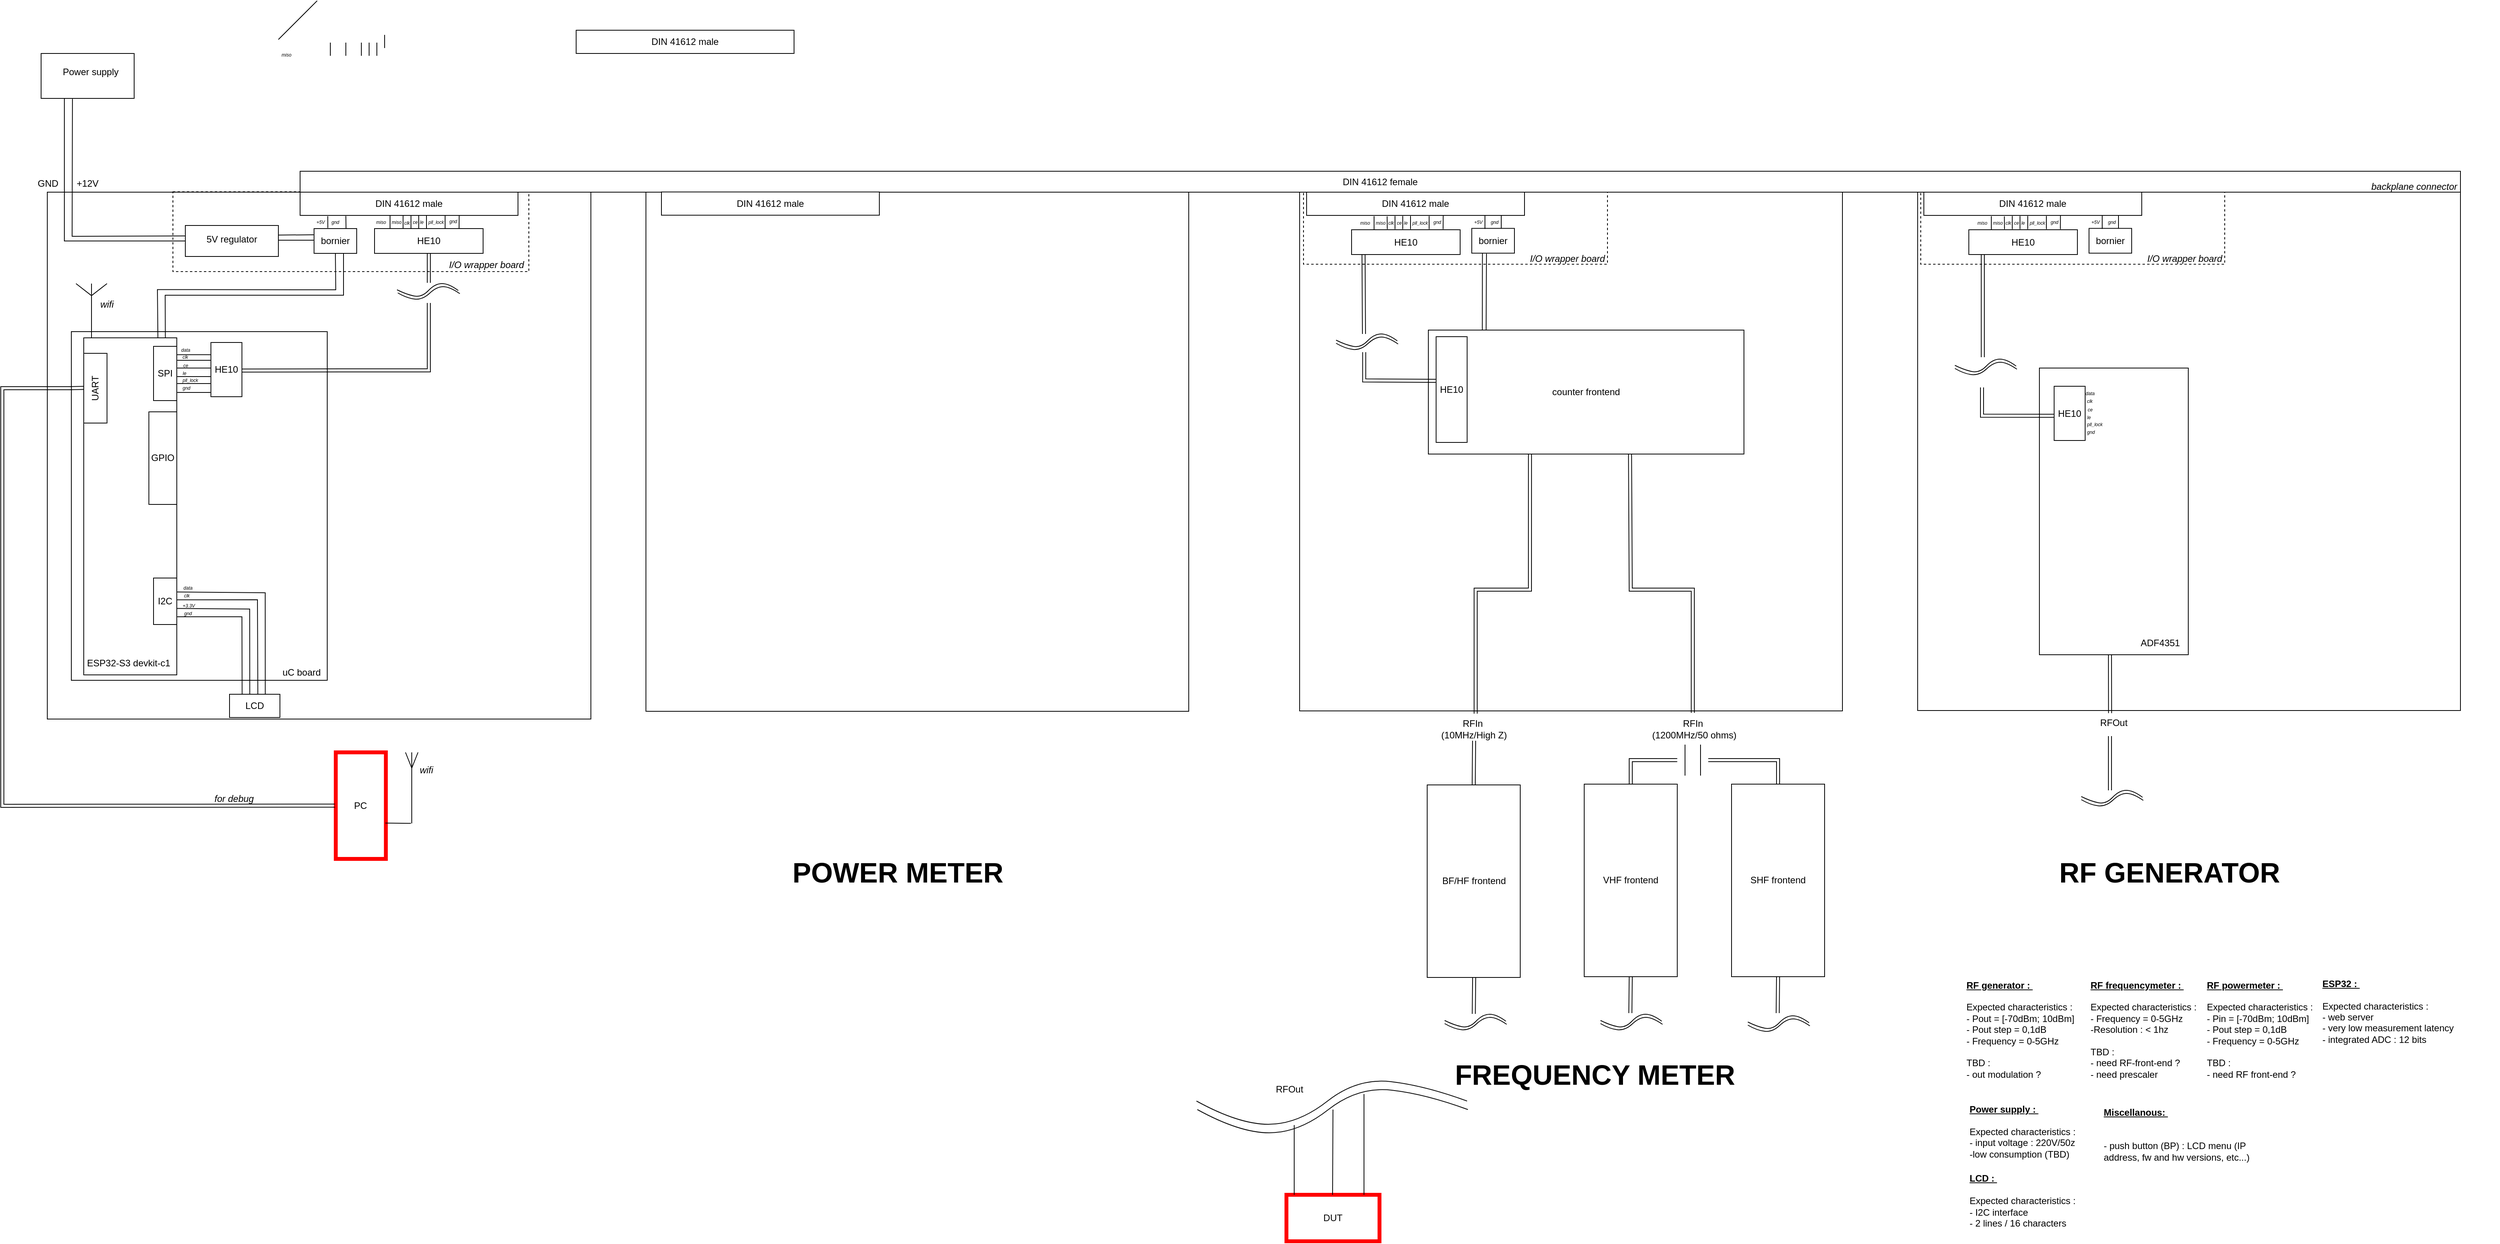 <mxfile version="28.2.1">
  <diagram name="Page-1" id="gDf9zseBwsDJ5p1qlzxx">
    <mxGraphModel dx="1599" dy="799" grid="1" gridSize="10" guides="1" tooltips="1" connect="1" arrows="1" fold="1" page="1" pageScale="1" pageWidth="827" pageHeight="1169" math="0" shadow="0">
      <root>
        <mxCell id="0" />
        <mxCell id="1" parent="0" />
        <mxCell id="guc1KEqo-aOvyH8X28BO-177" value="" style="rounded=0;whiteSpace=wrap;html=1;" parent="1" vertex="1">
          <mxGeometry x="98" y="267" width="701" height="680" as="geometry" />
        </mxCell>
        <mxCell id="guc1KEqo-aOvyH8X28BO-223" value="" style="rounded=0;whiteSpace=wrap;html=1;" parent="1" vertex="1">
          <mxGeometry x="1713" y="266.5" width="700" height="670" as="geometry" />
        </mxCell>
        <mxCell id="guc1KEqo-aOvyH8X28BO-174" value="" style="rounded=0;whiteSpace=wrap;html=1;" parent="1" vertex="1">
          <mxGeometry x="129" y="447" width="330" height="450" as="geometry" />
        </mxCell>
        <mxCell id="guc1KEqo-aOvyH8X28BO-173" value="" style="rounded=0;whiteSpace=wrap;html=1;" parent="1" vertex="1">
          <mxGeometry x="2510" y="266" width="700" height="670" as="geometry" />
        </mxCell>
        <mxCell id="w8vvWGGkFElnzvA0du0P-21" value="" style="group" parent="1" vertex="1" connectable="0">
          <mxGeometry x="135" y="385" width="70" height="70" as="geometry" />
        </mxCell>
        <mxCell id="w8vvWGGkFElnzvA0du0P-10" value="" style="endArrow=none;html=1;rounded=0;" parent="w8vvWGGkFElnzvA0du0P-21" edge="1">
          <mxGeometry width="50" height="50" relative="1" as="geometry">
            <mxPoint x="20" y="70" as="sourcePoint" />
            <mxPoint x="20" as="targetPoint" />
          </mxGeometry>
        </mxCell>
        <mxCell id="w8vvWGGkFElnzvA0du0P-11" value="" style="endArrow=none;html=1;rounded=0;" parent="w8vvWGGkFElnzvA0du0P-21" edge="1">
          <mxGeometry width="50" height="50" relative="1" as="geometry">
            <mxPoint x="20" y="15.556" as="sourcePoint" />
            <mxPoint x="40" as="targetPoint" />
          </mxGeometry>
        </mxCell>
        <mxCell id="w8vvWGGkFElnzvA0du0P-12" value="" style="endArrow=none;html=1;rounded=0;" parent="w8vvWGGkFElnzvA0du0P-21" edge="1">
          <mxGeometry width="50" height="50" relative="1" as="geometry">
            <mxPoint x="20" y="15.556" as="sourcePoint" />
            <mxPoint as="targetPoint" />
          </mxGeometry>
        </mxCell>
        <mxCell id="w8vvWGGkFElnzvA0du0P-28" value="&lt;i&gt;wifi&lt;/i&gt;" style="text;html=1;align=center;verticalAlign=middle;whiteSpace=wrap;rounded=0;" parent="w8vvWGGkFElnzvA0du0P-21" vertex="1">
          <mxGeometry x="10" y="15.556" width="60" height="23.333" as="geometry" />
        </mxCell>
        <mxCell id="w8vvWGGkFElnzvA0du0P-50" value="&lt;div style=&quot;&quot;&gt;&lt;u style=&quot;background-color: initial;&quot;&gt;&lt;b&gt;RF generator :&amp;nbsp;&lt;/b&gt;&lt;/u&gt;&lt;/div&gt;&lt;div style=&quot;text-align: center;&quot;&gt;&lt;u style=&quot;background-color: initial;&quot;&gt;&lt;b&gt;&lt;br&gt;&lt;/b&gt;&lt;/u&gt;&lt;/div&gt;&lt;div style=&quot;&quot;&gt;&lt;span style=&quot;background-color: initial;&quot;&gt;Expected characteristics :&amp;nbsp;&lt;/span&gt;&lt;/div&gt;&lt;div&gt;- Pout = [-70dBm; 10dBm]&lt;/div&gt;&lt;div&gt;- Pout step = 0,1dB&lt;/div&gt;&lt;div&gt;- Frequency = 0-5GHz&lt;/div&gt;&lt;div&gt;&lt;br&gt;&lt;/div&gt;&lt;div&gt;TBD :&amp;nbsp;&lt;/div&gt;&lt;div&gt;- out modulation ?&lt;/div&gt;&lt;div&gt;&lt;br&gt;&lt;/div&gt;" style="text;html=1;align=left;verticalAlign=middle;whiteSpace=wrap;rounded=0;" parent="1" vertex="1">
          <mxGeometry x="2571" y="1270" width="150" height="170" as="geometry" />
        </mxCell>
        <mxCell id="w8vvWGGkFElnzvA0du0P-51" value="&lt;div style=&quot;&quot;&gt;&lt;u style=&quot;background-color: initial;&quot;&gt;&lt;b&gt;RF frequencymeter :&amp;nbsp;&lt;/b&gt;&lt;/u&gt;&lt;/div&gt;&lt;div style=&quot;text-align: center;&quot;&gt;&lt;u style=&quot;background-color: initial;&quot;&gt;&lt;b&gt;&lt;br&gt;&lt;/b&gt;&lt;/u&gt;&lt;/div&gt;&lt;div style=&quot;&quot;&gt;&lt;span style=&quot;background-color: initial;&quot;&gt;Expected characteristics :&amp;nbsp;&lt;/span&gt;&lt;/div&gt;&lt;div&gt;- Frequency = 0-5GHz&lt;/div&gt;&lt;div&gt;-Resolution : &amp;lt; 1hz&lt;/div&gt;&lt;div&gt;&lt;br&gt;&lt;/div&gt;&lt;div&gt;TBD :&amp;nbsp;&lt;/div&gt;&lt;div&gt;- need RF-front-end ?&lt;/div&gt;&lt;div&gt;- need prescaler&lt;/div&gt;&lt;div&gt;&lt;br&gt;&lt;/div&gt;" style="text;html=1;align=left;verticalAlign=middle;whiteSpace=wrap;rounded=0;" parent="1" vertex="1">
          <mxGeometry x="2731" y="1270" width="150" height="170" as="geometry" />
        </mxCell>
        <mxCell id="w8vvWGGkFElnzvA0du0P-52" value="&lt;div style=&quot;&quot;&gt;&lt;u style=&quot;background-color: initial;&quot;&gt;&lt;b&gt;RF powermeter :&amp;nbsp;&lt;/b&gt;&lt;/u&gt;&lt;/div&gt;&lt;div style=&quot;text-align: center;&quot;&gt;&lt;u style=&quot;background-color: initial;&quot;&gt;&lt;b&gt;&lt;br&gt;&lt;/b&gt;&lt;/u&gt;&lt;/div&gt;&lt;div style=&quot;&quot;&gt;&lt;span style=&quot;background-color: initial;&quot;&gt;Expected characteristics :&amp;nbsp;&lt;/span&gt;&lt;/div&gt;&lt;div&gt;- Pin = [-70dBm; 10dBm]&lt;/div&gt;&lt;div&gt;- Pout step = 0,1dB&lt;/div&gt;&lt;div&gt;- Frequency = 0-5GHz&lt;/div&gt;&lt;div&gt;&lt;br&gt;&lt;/div&gt;&lt;div&gt;TBD :&amp;nbsp;&lt;/div&gt;&lt;div&gt;- need RF front-end ?&lt;/div&gt;&lt;div&gt;&lt;br&gt;&lt;/div&gt;" style="text;html=1;align=left;verticalAlign=middle;whiteSpace=wrap;rounded=0;" parent="1" vertex="1">
          <mxGeometry x="2881" y="1280" width="146" height="150" as="geometry" />
        </mxCell>
        <mxCell id="w8vvWGGkFElnzvA0du0P-53" value="&lt;div style=&quot;&quot;&gt;&lt;u style=&quot;background-color: initial;&quot;&gt;&lt;b&gt;ESP32 :&amp;nbsp;&lt;/b&gt;&lt;/u&gt;&lt;/div&gt;&lt;div style=&quot;text-align: center;&quot;&gt;&lt;u style=&quot;background-color: initial;&quot;&gt;&lt;b&gt;&lt;br&gt;&lt;/b&gt;&lt;/u&gt;&lt;/div&gt;&lt;div style=&quot;&quot;&gt;&lt;span style=&quot;background-color: initial;&quot;&gt;Expected characteristics :&amp;nbsp;&lt;/span&gt;&lt;/div&gt;&lt;div&gt;- web server&lt;/div&gt;&lt;div&gt;- very low measurement laten&lt;span style=&quot;background-color: initial;&quot;&gt;cy&lt;/span&gt;&lt;/div&gt;&lt;div&gt;&lt;span style=&quot;background-color: initial;&quot;&gt;- integrated ADC : 12 bits&lt;/span&gt;&lt;/div&gt;&lt;div&gt;&lt;br&gt;&lt;/div&gt;&lt;div&gt;&lt;br&gt;&lt;/div&gt;&lt;div&gt;&lt;br&gt;&lt;/div&gt;" style="text;html=1;align=left;verticalAlign=middle;whiteSpace=wrap;rounded=0;" parent="1" vertex="1">
          <mxGeometry x="3030" y="1301" width="230" height="90" as="geometry" />
        </mxCell>
        <mxCell id="w8vvWGGkFElnzvA0du0P-54" value="&lt;div style=&quot;&quot;&gt;&lt;u style=&quot;background-color: initial;&quot;&gt;&lt;b&gt;Power supply :&amp;nbsp;&lt;/b&gt;&lt;/u&gt;&lt;/div&gt;&lt;div style=&quot;text-align: center;&quot;&gt;&lt;u style=&quot;background-color: initial;&quot;&gt;&lt;b&gt;&lt;br&gt;&lt;/b&gt;&lt;/u&gt;&lt;/div&gt;&lt;div style=&quot;&quot;&gt;&lt;span style=&quot;background-color: initial;&quot;&gt;Expected characteristics :&amp;nbsp;&lt;/span&gt;&lt;/div&gt;&lt;div&gt;- input voltage : 220V/50z&lt;/div&gt;&lt;div&gt;-low consumption (TBD)&lt;/div&gt;&lt;div&gt;&lt;br&gt;&lt;/div&gt;&lt;div&gt;&lt;br&gt;&lt;/div&gt;" style="text;html=1;align=left;verticalAlign=middle;whiteSpace=wrap;rounded=0;" parent="1" vertex="1">
          <mxGeometry x="2575" y="1448" width="230" height="92" as="geometry" />
        </mxCell>
        <mxCell id="GlcShB_20lAepsoM1b_u-1" value="&lt;div style=&quot;&quot;&gt;&lt;u style=&quot;background-color: initial;&quot;&gt;&lt;b&gt;LCD :&amp;nbsp;&lt;/b&gt;&lt;/u&gt;&lt;/div&gt;&lt;div style=&quot;text-align: center;&quot;&gt;&lt;u style=&quot;background-color: initial;&quot;&gt;&lt;b&gt;&lt;br&gt;&lt;/b&gt;&lt;/u&gt;&lt;/div&gt;&lt;div style=&quot;&quot;&gt;&lt;span style=&quot;background-color: initial;&quot;&gt;Expected characteristics :&amp;nbsp;&lt;/span&gt;&lt;/div&gt;&lt;div&gt;- I2C interface&lt;/div&gt;&lt;div&gt;- 2 lines / 16 characters&lt;/div&gt;&lt;div&gt;&lt;br&gt;&lt;/div&gt;" style="text;html=1;align=left;verticalAlign=middle;whiteSpace=wrap;rounded=0;" parent="1" vertex="1">
          <mxGeometry x="2575" y="1530" width="230" height="92" as="geometry" />
        </mxCell>
        <mxCell id="GlcShB_20lAepsoM1b_u-2" value="LCD" style="rounded=0;whiteSpace=wrap;html=1;rotation=0;" parent="1" vertex="1">
          <mxGeometry x="333" y="915" width="65" height="30" as="geometry" />
        </mxCell>
        <mxCell id="GlcShB_20lAepsoM1b_u-28" value="&lt;div style=&quot;&quot;&gt;&lt;u style=&quot;background-color: initial;&quot;&gt;&lt;b&gt;Miscellanous:&amp;nbsp;&lt;/b&gt;&lt;/u&gt;&lt;/div&gt;&lt;div style=&quot;text-align: center;&quot;&gt;&lt;u style=&quot;background-color: initial;&quot;&gt;&lt;b&gt;&lt;br&gt;&lt;/b&gt;&lt;/u&gt;&lt;/div&gt;&lt;div style=&quot;&quot;&gt;&lt;br&gt;&lt;/div&gt;&lt;div&gt;- push button (BP) : LCD menu (IP address, fw and hw versions, etc...)&lt;/div&gt;&lt;div&gt;&lt;br&gt;&lt;/div&gt;&lt;div&gt;&lt;br&gt;&lt;/div&gt;" style="text;html=1;align=left;verticalAlign=middle;whiteSpace=wrap;rounded=0;" parent="1" vertex="1">
          <mxGeometry x="2747.5" y="1452.5" width="230" height="90" as="geometry" />
        </mxCell>
        <mxCell id="guc1KEqo-aOvyH8X28BO-1" value="" style="group" parent="1" vertex="1" connectable="0">
          <mxGeometry x="470" y="990" width="133" height="137.5" as="geometry" />
        </mxCell>
        <mxCell id="w8vvWGGkFElnzvA0du0P-27" value="&lt;i&gt;wifi&lt;/i&gt;" style="text;html=1;align=center;verticalAlign=middle;whiteSpace=wrap;rounded=0;" parent="guc1KEqo-aOvyH8X28BO-1" vertex="1">
          <mxGeometry x="100.692" y="10.417" width="32.308" height="25" as="geometry" />
        </mxCell>
        <mxCell id="w8vvWGGkFElnzvA0du0P-49" value="" style="group" parent="guc1KEqo-aOvyH8X28BO-1" vertex="1" connectable="0">
          <mxGeometry width="106.077" height="137.5" as="geometry" />
        </mxCell>
        <mxCell id="w8vvWGGkFElnzvA0du0P-18" value="" style="group" parent="w8vvWGGkFElnzvA0du0P-49" vertex="1" connectable="0">
          <mxGeometry width="64.615" height="137.5" as="geometry" />
        </mxCell>
        <mxCell id="w8vvWGGkFElnzvA0du0P-19" value="" style="rounded=0;whiteSpace=wrap;html=1;perimeterSpacing=1;strokeWidth=5;strokeColor=#ff0000;" parent="w8vvWGGkFElnzvA0du0P-18" vertex="1">
          <mxGeometry width="64.615" height="137.5" as="geometry" />
        </mxCell>
        <mxCell id="w8vvWGGkFElnzvA0du0P-20" value="PC" style="text;html=1;align=center;verticalAlign=middle;whiteSpace=wrap;rounded=0;perimeterSpacing=10;" parent="w8vvWGGkFElnzvA0du0P-18" vertex="1">
          <mxGeometry x="16.154" y="34.375" width="32.308" height="68.75" as="geometry" />
        </mxCell>
        <mxCell id="w8vvWGGkFElnzvA0du0P-22" value="" style="group" parent="w8vvWGGkFElnzvA0du0P-49" vertex="1" connectable="0">
          <mxGeometry x="89.923" width="16.154" height="91.667" as="geometry" />
        </mxCell>
        <mxCell id="w8vvWGGkFElnzvA0du0P-23" value="" style="endArrow=none;html=1;rounded=0;" parent="w8vvWGGkFElnzvA0du0P-22" edge="1">
          <mxGeometry width="50" height="50" relative="1" as="geometry">
            <mxPoint x="8.077" y="91.667" as="sourcePoint" />
            <mxPoint x="8.077" as="targetPoint" />
          </mxGeometry>
        </mxCell>
        <mxCell id="w8vvWGGkFElnzvA0du0P-24" value="" style="endArrow=none;html=1;rounded=0;" parent="w8vvWGGkFElnzvA0du0P-22" edge="1">
          <mxGeometry width="50" height="50" relative="1" as="geometry">
            <mxPoint x="8.077" y="20.37" as="sourcePoint" />
            <mxPoint x="16.154" as="targetPoint" />
          </mxGeometry>
        </mxCell>
        <mxCell id="w8vvWGGkFElnzvA0du0P-25" value="" style="endArrow=none;html=1;rounded=0;" parent="w8vvWGGkFElnzvA0du0P-22" edge="1">
          <mxGeometry width="50" height="50" relative="1" as="geometry">
            <mxPoint x="8.077" y="20.37" as="sourcePoint" />
            <mxPoint as="targetPoint" />
          </mxGeometry>
        </mxCell>
        <mxCell id="w8vvWGGkFElnzvA0du0P-26" value="" style="endArrow=none;html=1;rounded=0;exitX=0.975;exitY=0.661;exitDx=0;exitDy=0;exitPerimeter=0;" parent="w8vvWGGkFElnzvA0du0P-49" source="w8vvWGGkFElnzvA0du0P-19" edge="1">
          <mxGeometry width="50" height="50" relative="1" as="geometry">
            <mxPoint x="-102.308" y="297.917" as="sourcePoint" />
            <mxPoint x="96.923" y="91.667" as="targetPoint" />
          </mxGeometry>
        </mxCell>
        <mxCell id="guc1KEqo-aOvyH8X28BO-6" value="" style="rounded=0;whiteSpace=wrap;html=1;" parent="1" vertex="1">
          <mxGeometry x="145" y="455" width="120" height="435" as="geometry" />
        </mxCell>
        <mxCell id="guc1KEqo-aOvyH8X28BO-7" value="ESP32-S3 devkit-c1" style="text;html=1;align=center;verticalAlign=middle;whiteSpace=wrap;rounded=0;" parent="1" vertex="1">
          <mxGeometry x="148" y="860" width="110" height="30" as="geometry" />
        </mxCell>
        <mxCell id="guc1KEqo-aOvyH8X28BO-10" value="SPI" style="rounded=0;whiteSpace=wrap;html=1;" parent="1" vertex="1">
          <mxGeometry x="235" y="466" width="30" height="70" as="geometry" />
        </mxCell>
        <mxCell id="guc1KEqo-aOvyH8X28BO-11" value="DIN 41612 male" style="rounded=0;whiteSpace=wrap;html=1;rotation=0;" parent="1" vertex="1">
          <mxGeometry x="424" y="267" width="281" height="30" as="geometry" />
        </mxCell>
        <mxCell id="guc1KEqo-aOvyH8X28BO-17" value="&lt;i&gt;&lt;font style=&quot;font-size: 6px;&quot;&gt;data&lt;/font&gt;&lt;/i&gt;" style="text;html=1;align=center;verticalAlign=middle;whiteSpace=wrap;rounded=0;" parent="1" vertex="1">
          <mxGeometry x="268" y="461" width="17" height="15" as="geometry" />
        </mxCell>
        <mxCell id="guc1KEqo-aOvyH8X28BO-19" value="&lt;i&gt;&lt;font style=&quot;font-size: 6px;&quot;&gt;clk&lt;/font&gt;&lt;/i&gt;" style="text;html=1;align=center;verticalAlign=middle;whiteSpace=wrap;rounded=0;" parent="1" vertex="1">
          <mxGeometry x="271" y="473" width="10" height="10" as="geometry" />
        </mxCell>
        <mxCell id="guc1KEqo-aOvyH8X28BO-20" value="&lt;i&gt;&lt;font style=&quot;font-size: 6px;&quot;&gt;ce&lt;/font&gt;&lt;/i&gt;" style="text;html=1;align=center;verticalAlign=middle;whiteSpace=wrap;rounded=0;" parent="1" vertex="1">
          <mxGeometry x="267.5" y="484" width="17" height="10" as="geometry" />
        </mxCell>
        <mxCell id="guc1KEqo-aOvyH8X28BO-21" value="&lt;i&gt;&lt;font style=&quot;font-size: 6px;&quot;&gt;le&lt;/font&gt;&lt;/i&gt;" style="text;html=1;align=center;verticalAlign=middle;whiteSpace=wrap;rounded=0;" parent="1" vertex="1">
          <mxGeometry x="269.5" y="494" width="10" height="10" as="geometry" />
        </mxCell>
        <mxCell id="guc1KEqo-aOvyH8X28BO-22" value="&lt;i&gt;&lt;font style=&quot;font-size: 6px;&quot;&gt;pll_lock&lt;/font&gt;&lt;/i&gt;" style="text;html=1;align=center;verticalAlign=middle;whiteSpace=wrap;rounded=0;" parent="1" vertex="1">
          <mxGeometry x="269" y="502" width="27" height="12" as="geometry" />
        </mxCell>
        <mxCell id="guc1KEqo-aOvyH8X28BO-24" value="" style="group" parent="1" vertex="1" connectable="0">
          <mxGeometry x="90" y="88" width="120" height="58" as="geometry" />
        </mxCell>
        <mxCell id="w8vvWGGkFElnzvA0du0P-2" value="" style="rounded=0;whiteSpace=wrap;html=1;" parent="guc1KEqo-aOvyH8X28BO-24" vertex="1">
          <mxGeometry width="120" height="58" as="geometry" />
        </mxCell>
        <mxCell id="w8vvWGGkFElnzvA0du0P-3" value="Power supply" style="text;html=1;align=center;verticalAlign=middle;whiteSpace=wrap;rounded=0;" parent="guc1KEqo-aOvyH8X28BO-24" vertex="1">
          <mxGeometry x="23.5" y="9.667" width="80" height="29" as="geometry" />
        </mxCell>
        <mxCell id="guc1KEqo-aOvyH8X28BO-30" value="" style="rounded=0;whiteSpace=wrap;html=1;" parent="1" vertex="1">
          <mxGeometry x="145" y="475" width="30" height="90" as="geometry" />
        </mxCell>
        <mxCell id="guc1KEqo-aOvyH8X28BO-31" value="UART" style="text;html=1;align=center;verticalAlign=middle;whiteSpace=wrap;rounded=0;rotation=-90;" parent="1" vertex="1">
          <mxGeometry x="130" y="505" width="60" height="30" as="geometry" />
        </mxCell>
        <mxCell id="guc1KEqo-aOvyH8X28BO-32" value="" style="shape=link;html=1;rounded=0;" parent="1" edge="1">
          <mxGeometry width="100" relative="1" as="geometry">
            <mxPoint x="125" y="520" as="sourcePoint" />
            <mxPoint x="145" y="519.58" as="targetPoint" />
          </mxGeometry>
        </mxCell>
        <mxCell id="guc1KEqo-aOvyH8X28BO-39" value="+12V" style="text;html=1;align=center;verticalAlign=middle;whiteSpace=wrap;rounded=0;" parent="1" vertex="1">
          <mxGeometry x="120" y="240.5" width="60" height="30" as="geometry" />
        </mxCell>
        <mxCell id="guc1KEqo-aOvyH8X28BO-48" value="GND" style="text;html=1;align=center;verticalAlign=middle;whiteSpace=wrap;rounded=0;" parent="1" vertex="1">
          <mxGeometry x="69" y="240.5" width="60" height="30" as="geometry" />
        </mxCell>
        <mxCell id="guc1KEqo-aOvyH8X28BO-49" value="" style="endArrow=none;html=1;rounded=0;exitX=-0.002;exitY=0.339;exitDx=0;exitDy=0;exitPerimeter=0;entryX=0.337;entryY=1.01;entryDx=0;entryDy=0;entryPerimeter=0;" parent="1" source="xqQvBt2oYERipkwIz5pE-17" target="w8vvWGGkFElnzvA0du0P-2" edge="1">
          <mxGeometry width="50" height="50" relative="1" as="geometry">
            <mxPoint x="245" y="455" as="sourcePoint" />
            <mxPoint x="210" y="200" as="targetPoint" />
            <Array as="points">
              <mxPoint x="130" y="324" />
            </Array>
          </mxGeometry>
        </mxCell>
        <mxCell id="guc1KEqo-aOvyH8X28BO-51" value="I2C" style="rounded=0;whiteSpace=wrap;html=1;" parent="1" vertex="1">
          <mxGeometry x="235" y="765" width="30" height="60" as="geometry" />
        </mxCell>
        <mxCell id="guc1KEqo-aOvyH8X28BO-54" value="&lt;i&gt;&lt;font style=&quot;font-size: 6px;&quot;&gt;data&lt;/font&gt;&lt;/i&gt;" style="text;html=1;align=center;verticalAlign=middle;whiteSpace=wrap;rounded=0;" parent="1" vertex="1">
          <mxGeometry x="271" y="768" width="17" height="15" as="geometry" />
        </mxCell>
        <mxCell id="guc1KEqo-aOvyH8X28BO-55" value="&lt;i&gt;&lt;font style=&quot;font-size: 6px;&quot;&gt;clk&lt;/font&gt;&lt;/i&gt;" style="text;html=1;align=center;verticalAlign=middle;whiteSpace=wrap;rounded=0;" parent="1" vertex="1">
          <mxGeometry x="273" y="781" width="10" height="10" as="geometry" />
        </mxCell>
        <mxCell id="guc1KEqo-aOvyH8X28BO-56" value="" style="endArrow=none;html=1;rounded=0;entryX=0.402;entryY=-0.002;entryDx=0;entryDy=0;entryPerimeter=0;exitX=0.997;exitY=0.654;exitDx=0;exitDy=0;exitPerimeter=0;" parent="1" source="guc1KEqo-aOvyH8X28BO-51" target="GlcShB_20lAepsoM1b_u-2" edge="1">
          <mxGeometry width="50" height="50" relative="1" as="geometry">
            <mxPoint x="266" y="802.5" as="sourcePoint" />
            <mxPoint x="973.906" y="905.66" as="targetPoint" />
            <Array as="points">
              <mxPoint x="359" y="805" />
            </Array>
          </mxGeometry>
        </mxCell>
        <mxCell id="guc1KEqo-aOvyH8X28BO-57" value="&lt;i&gt;&lt;font style=&quot;font-size: 6px;&quot;&gt;+3.3V&lt;/font&gt;&lt;/i&gt;" style="text;html=1;align=center;verticalAlign=middle;whiteSpace=wrap;rounded=0;" parent="1" vertex="1">
          <mxGeometry x="272" y="791" width="17" height="15" as="geometry" />
        </mxCell>
        <mxCell id="guc1KEqo-aOvyH8X28BO-58" value="" style="endArrow=none;html=1;rounded=0;entryX=0.25;entryY=0;entryDx=0;entryDy=0;" parent="1" target="GlcShB_20lAepsoM1b_u-2" edge="1">
          <mxGeometry width="50" height="50" relative="1" as="geometry">
            <mxPoint x="265" y="815" as="sourcePoint" />
            <mxPoint x="443" y="812" as="targetPoint" />
            <Array as="points">
              <mxPoint x="349" y="815" />
            </Array>
          </mxGeometry>
        </mxCell>
        <mxCell id="guc1KEqo-aOvyH8X28BO-59" value="&lt;i&gt;&lt;font style=&quot;font-size: 6px;&quot;&gt;gnd&lt;/font&gt;&lt;/i&gt;" style="text;html=1;align=center;verticalAlign=middle;whiteSpace=wrap;rounded=0;" parent="1" vertex="1">
          <mxGeometry x="271" y="801" width="17" height="15" as="geometry" />
        </mxCell>
        <mxCell id="guc1KEqo-aOvyH8X28BO-60" value="&lt;i&gt;&lt;font style=&quot;font-size: 6px;&quot;&gt;gnd&lt;/font&gt;&lt;/i&gt;" style="text;html=1;align=center;verticalAlign=middle;whiteSpace=wrap;rounded=0;" parent="1" vertex="1">
          <mxGeometry x="268.5" y="510.5" width="17" height="15" as="geometry" />
        </mxCell>
        <mxCell id="guc1KEqo-aOvyH8X28BO-62" value="" style="endArrow=none;html=1;rounded=0;exitX=0.991;exitY=0.469;exitDx=0;exitDy=0;exitPerimeter=0;entryX=0.562;entryY=0.014;entryDx=0;entryDy=0;entryPerimeter=0;" parent="1" source="guc1KEqo-aOvyH8X28BO-51" target="GlcShB_20lAepsoM1b_u-2" edge="1">
          <mxGeometry width="50" height="50" relative="1" as="geometry">
            <mxPoint x="439" y="845" as="sourcePoint" />
            <mxPoint x="369" y="915" as="targetPoint" />
            <Array as="points">
              <mxPoint x="369" y="793" />
            </Array>
          </mxGeometry>
        </mxCell>
        <mxCell id="guc1KEqo-aOvyH8X28BO-63" value="" style="endArrow=none;html=1;rounded=0;exitX=1.004;exitY=0.318;exitDx=0;exitDy=0;exitPerimeter=0;entryX=0.709;entryY=-0.013;entryDx=0;entryDy=0;entryPerimeter=0;" parent="1" target="GlcShB_20lAepsoM1b_u-2" edge="1">
          <mxGeometry width="50" height="50" relative="1" as="geometry">
            <mxPoint x="265.0" y="783.0" as="sourcePoint" />
            <mxPoint x="381.63" y="913.92" as="targetPoint" />
            <Array as="points">
              <mxPoint x="379" y="784" />
            </Array>
          </mxGeometry>
        </mxCell>
        <mxCell id="guc1KEqo-aOvyH8X28BO-94" value="" style="rounded=0;whiteSpace=wrap;html=1;" parent="1" vertex="1">
          <mxGeometry x="2667" y="494" width="192" height="370" as="geometry" />
        </mxCell>
        <mxCell id="guc1KEqo-aOvyH8X28BO-95" value="ADF4351" style="text;html=1;align=center;verticalAlign=middle;whiteSpace=wrap;rounded=0;" parent="1" vertex="1">
          <mxGeometry x="2793" y="834" width="60" height="30" as="geometry" />
        </mxCell>
        <mxCell id="guc1KEqo-aOvyH8X28BO-105" value="HE10" style="rounded=0;whiteSpace=wrap;html=1;" parent="1" vertex="1">
          <mxGeometry x="309" y="461" width="40" height="70" as="geometry" />
        </mxCell>
        <mxCell id="guc1KEqo-aOvyH8X28BO-109" value="" style="endArrow=none;html=1;rounded=0;exitX=1.013;exitY=0.153;exitDx=0;exitDy=0;exitPerimeter=0;entryX=-0.006;entryY=0.225;entryDx=0;entryDy=0;entryPerimeter=0;" parent="1" source="guc1KEqo-aOvyH8X28BO-10" target="guc1KEqo-aOvyH8X28BO-105" edge="1">
          <mxGeometry width="50" height="50" relative="1" as="geometry">
            <mxPoint x="359" y="547" as="sourcePoint" />
            <mxPoint x="409" y="497" as="targetPoint" />
          </mxGeometry>
        </mxCell>
        <mxCell id="guc1KEqo-aOvyH8X28BO-110" value="" style="endArrow=none;html=1;rounded=0;exitX=1.013;exitY=0.153;exitDx=0;exitDy=0;exitPerimeter=0;entryX=-0.006;entryY=0.225;entryDx=0;entryDy=0;entryPerimeter=0;" parent="1" edge="1">
          <mxGeometry width="50" height="50" relative="1" as="geometry">
            <mxPoint x="265" y="484" as="sourcePoint" />
            <mxPoint x="309" y="484" as="targetPoint" />
          </mxGeometry>
        </mxCell>
        <mxCell id="guc1KEqo-aOvyH8X28BO-111" value="" style="endArrow=none;html=1;rounded=0;exitX=1.013;exitY=0.153;exitDx=0;exitDy=0;exitPerimeter=0;entryX=-0.006;entryY=0.225;entryDx=0;entryDy=0;entryPerimeter=0;" parent="1" edge="1">
          <mxGeometry width="50" height="50" relative="1" as="geometry">
            <mxPoint x="265" y="494" as="sourcePoint" />
            <mxPoint x="309" y="494" as="targetPoint" />
          </mxGeometry>
        </mxCell>
        <mxCell id="guc1KEqo-aOvyH8X28BO-112" value="" style="endArrow=none;html=1;rounded=0;exitX=1.013;exitY=0.153;exitDx=0;exitDy=0;exitPerimeter=0;entryX=-0.006;entryY=0.225;entryDx=0;entryDy=0;entryPerimeter=0;" parent="1" edge="1">
          <mxGeometry width="50" height="50" relative="1" as="geometry">
            <mxPoint x="265" y="505" as="sourcePoint" />
            <mxPoint x="309" y="505" as="targetPoint" />
          </mxGeometry>
        </mxCell>
        <mxCell id="guc1KEqo-aOvyH8X28BO-113" value="" style="endArrow=none;html=1;rounded=0;exitX=1.013;exitY=0.153;exitDx=0;exitDy=0;exitPerimeter=0;entryX=-0.006;entryY=0.225;entryDx=0;entryDy=0;entryPerimeter=0;" parent="1" edge="1">
          <mxGeometry width="50" height="50" relative="1" as="geometry">
            <mxPoint x="265" y="514" as="sourcePoint" />
            <mxPoint x="309" y="514" as="targetPoint" />
          </mxGeometry>
        </mxCell>
        <mxCell id="guc1KEqo-aOvyH8X28BO-114" value="" style="endArrow=none;html=1;rounded=0;exitX=1.013;exitY=0.153;exitDx=0;exitDy=0;exitPerimeter=0;entryX=-0.006;entryY=0.225;entryDx=0;entryDy=0;entryPerimeter=0;" parent="1" edge="1">
          <mxGeometry width="50" height="50" relative="1" as="geometry">
            <mxPoint x="265" y="525.46" as="sourcePoint" />
            <mxPoint x="309" y="525.46" as="targetPoint" />
          </mxGeometry>
        </mxCell>
        <mxCell id="guc1KEqo-aOvyH8X28BO-115" value="" style="shape=link;html=1;rounded=0;exitX=1.012;exitY=0.517;exitDx=0;exitDy=0;exitPerimeter=0;" parent="1" source="guc1KEqo-aOvyH8X28BO-105" edge="1">
          <mxGeometry width="100" relative="1" as="geometry">
            <mxPoint x="349" y="495.9" as="sourcePoint" />
            <mxPoint x="590" y="410" as="targetPoint" />
            <Array as="points">
              <mxPoint x="479" y="497" />
              <mxPoint x="590" y="497" />
            </Array>
          </mxGeometry>
        </mxCell>
        <mxCell id="guc1KEqo-aOvyH8X28BO-116" value="" style="group;rotation=-180;" parent="1" vertex="1" connectable="0">
          <mxGeometry x="440" y="385" width="80" height="21" as="geometry" />
        </mxCell>
        <mxCell id="guc1KEqo-aOvyH8X28BO-118" value="" style="curved=1;endArrow=none;html=1;rounded=0;endFill=0;" parent="guc1KEqo-aOvyH8X28BO-116" edge="1">
          <mxGeometry width="50" height="50" relative="1" as="geometry">
            <mxPoint x="188" y="9" as="sourcePoint" />
            <mxPoint x="109" y="8" as="targetPoint" />
            <Array as="points">
              <mxPoint x="176" />
              <mxPoint x="158" />
              <mxPoint x="141" y="18" />
              <mxPoint x="121" y="14" />
            </Array>
          </mxGeometry>
        </mxCell>
        <mxCell id="guc1KEqo-aOvyH8X28BO-120" value="" style="shape=link;html=1;rounded=0;" parent="1" edge="1">
          <mxGeometry width="100" relative="1" as="geometry">
            <mxPoint x="590" y="384" as="sourcePoint" />
            <mxPoint x="590" y="346" as="targetPoint" />
          </mxGeometry>
        </mxCell>
        <mxCell id="guc1KEqo-aOvyH8X28BO-122" value="HE10" style="rounded=0;whiteSpace=wrap;html=1;" parent="1" vertex="1">
          <mxGeometry x="2686" y="517.5" width="40" height="70" as="geometry" />
        </mxCell>
        <mxCell id="guc1KEqo-aOvyH8X28BO-123" value="HE10" style="rounded=0;whiteSpace=wrap;html=1;" parent="1" vertex="1">
          <mxGeometry x="520" y="314" width="140" height="32" as="geometry" />
        </mxCell>
        <mxCell id="guc1KEqo-aOvyH8X28BO-125" value="" style="endArrow=none;html=1;rounded=0;entryX=0.99;entryY=0.086;entryDx=0;entryDy=0;entryPerimeter=0;exitX=0.263;exitY=0.005;exitDx=0;exitDy=0;exitPerimeter=0;" parent="1" source="guc1KEqo-aOvyH8X28BO-123" target="xqQvBt2oYERipkwIz5pE-3" edge="1">
          <mxGeometry width="50" height="50" relative="1" as="geometry">
            <mxPoint x="1017" y="297" as="sourcePoint" />
            <mxPoint x="1067" y="247" as="targetPoint" />
          </mxGeometry>
        </mxCell>
        <mxCell id="guc1KEqo-aOvyH8X28BO-126" value="" style="endArrow=none;html=1;rounded=0;exitX=0.263;exitY=0.005;exitDx=0;exitDy=0;exitPerimeter=0;" parent="1" edge="1">
          <mxGeometry width="50" height="50" relative="1" as="geometry">
            <mxPoint x="567" y="314" as="sourcePoint" />
            <mxPoint x="567" y="297" as="targetPoint" />
          </mxGeometry>
        </mxCell>
        <mxCell id="guc1KEqo-aOvyH8X28BO-127" value="" style="endArrow=none;html=1;rounded=0;exitX=0.263;exitY=0.005;exitDx=0;exitDy=0;exitPerimeter=0;" parent="1" edge="1">
          <mxGeometry width="50" height="50" relative="1" as="geometry">
            <mxPoint x="577" y="314" as="sourcePoint" />
            <mxPoint x="577" y="297" as="targetPoint" />
          </mxGeometry>
        </mxCell>
        <mxCell id="guc1KEqo-aOvyH8X28BO-128" value="" style="endArrow=none;html=1;rounded=0;exitX=0.263;exitY=0.005;exitDx=0;exitDy=0;exitPerimeter=0;entryX=0.58;entryY=1.005;entryDx=0;entryDy=0;entryPerimeter=0;" parent="1" target="guc1KEqo-aOvyH8X28BO-11" edge="1">
          <mxGeometry width="50" height="50" relative="1" as="geometry">
            <mxPoint x="587" y="314" as="sourcePoint" />
            <mxPoint x="587" y="295" as="targetPoint" />
          </mxGeometry>
        </mxCell>
        <mxCell id="guc1KEqo-aOvyH8X28BO-129" value="" style="endArrow=none;html=1;rounded=0;exitX=0.263;exitY=0.005;exitDx=0;exitDy=0;exitPerimeter=0;" parent="1" edge="1">
          <mxGeometry width="50" height="50" relative="1" as="geometry">
            <mxPoint x="611" y="314" as="sourcePoint" />
            <mxPoint x="611" y="297" as="targetPoint" />
          </mxGeometry>
        </mxCell>
        <mxCell id="guc1KEqo-aOvyH8X28BO-130" value="" style="endArrow=none;html=1;rounded=0;entryX=0.951;entryY=0.097;entryDx=0;entryDy=0;exitX=0.263;exitY=0.005;exitDx=0;exitDy=0;exitPerimeter=0;entryPerimeter=0;" parent="1" target="guc1KEqo-aOvyH8X28BO-136" edge="1">
          <mxGeometry width="50" height="50" relative="1" as="geometry">
            <mxPoint x="629" y="314" as="sourcePoint" />
            <mxPoint x="629" y="295" as="targetPoint" />
          </mxGeometry>
        </mxCell>
        <mxCell id="guc1KEqo-aOvyH8X28BO-131" value="&lt;i&gt;&lt;font style=&quot;font-size: 6px;&quot;&gt;miso&lt;/font&gt;&lt;/i&gt;" style="text;html=1;align=center;verticalAlign=middle;whiteSpace=wrap;rounded=0;" parent="1" vertex="1">
          <mxGeometry x="520" y="296.25" width="17" height="15" as="geometry" />
        </mxCell>
        <mxCell id="guc1KEqo-aOvyH8X28BO-132" value="&lt;i&gt;&lt;font style=&quot;font-size: 6px;&quot;&gt;clk&lt;/font&gt;&lt;/i&gt;" style="text;html=1;align=center;verticalAlign=middle;whiteSpace=wrap;rounded=0;" parent="1" vertex="1">
          <mxGeometry x="557" y="299.5" width="10" height="10" as="geometry" />
        </mxCell>
        <mxCell id="guc1KEqo-aOvyH8X28BO-133" value="&lt;i&gt;&lt;font style=&quot;font-size: 6px;&quot;&gt;ce&lt;/font&gt;&lt;/i&gt;" style="text;html=1;align=center;verticalAlign=middle;whiteSpace=wrap;rounded=0;" parent="1" vertex="1">
          <mxGeometry x="564" y="299.25" width="17" height="10" as="geometry" />
        </mxCell>
        <mxCell id="guc1KEqo-aOvyH8X28BO-134" value="&lt;i&gt;&lt;font style=&quot;font-size: 6px;&quot;&gt;le&lt;/font&gt;&lt;/i&gt;" style="text;html=1;align=center;verticalAlign=middle;whiteSpace=wrap;rounded=0;" parent="1" vertex="1">
          <mxGeometry x="576" y="298.75" width="10" height="10" as="geometry" />
        </mxCell>
        <mxCell id="guc1KEqo-aOvyH8X28BO-135" value="&lt;i&gt;&lt;font style=&quot;font-size: 6px;&quot;&gt;pll_lock&lt;/font&gt;&lt;/i&gt;" style="text;html=1;align=center;verticalAlign=middle;whiteSpace=wrap;rounded=0;" parent="1" vertex="1">
          <mxGeometry x="586" y="297.75" width="27" height="12" as="geometry" />
        </mxCell>
        <mxCell id="guc1KEqo-aOvyH8X28BO-136" value="&lt;i&gt;&lt;font style=&quot;font-size: 6px;&quot;&gt;gnd&lt;/font&gt;&lt;/i&gt;" style="text;html=1;align=center;verticalAlign=middle;whiteSpace=wrap;rounded=0;" parent="1" vertex="1">
          <mxGeometry x="613" y="295.25" width="17" height="15" as="geometry" />
        </mxCell>
        <mxCell id="guc1KEqo-aOvyH8X28BO-142" value="" style="group;rotation=-180;" parent="1" vertex="1" connectable="0">
          <mxGeometry x="2557" y="482.5" width="80" height="21" as="geometry" />
        </mxCell>
        <mxCell id="guc1KEqo-aOvyH8X28BO-143" value="" style="curved=1;endArrow=none;html=1;rounded=0;endFill=0;" parent="guc1KEqo-aOvyH8X28BO-142" edge="1">
          <mxGeometry width="50" height="50" relative="1" as="geometry">
            <mxPoint x="81" y="13" as="sourcePoint" />
            <mxPoint x="1" y="12" as="targetPoint" />
            <Array as="points">
              <mxPoint x="68" y="4" />
              <mxPoint x="51" y="4" />
              <mxPoint x="33" y="21" />
              <mxPoint x="13" y="19" />
            </Array>
          </mxGeometry>
        </mxCell>
        <mxCell id="guc1KEqo-aOvyH8X28BO-144" value="" style="curved=1;endArrow=none;html=1;rounded=0;endFill=0;" parent="guc1KEqo-aOvyH8X28BO-142" edge="1">
          <mxGeometry width="50" height="50" relative="1" as="geometry">
            <mxPoint x="80" y="9" as="sourcePoint" />
            <mxPoint x="1" y="8" as="targetPoint" />
            <Array as="points">
              <mxPoint x="68" />
              <mxPoint x="50" />
              <mxPoint x="33" y="18" />
              <mxPoint x="13" y="14" />
            </Array>
          </mxGeometry>
        </mxCell>
        <mxCell id="guc1KEqo-aOvyH8X28BO-145" value="" style="shape=link;html=1;rounded=0;" parent="1" edge="1">
          <mxGeometry width="100" relative="1" as="geometry">
            <mxPoint x="2594" y="480" as="sourcePoint" />
            <mxPoint x="2594" y="347.5" as="targetPoint" />
          </mxGeometry>
        </mxCell>
        <mxCell id="guc1KEqo-aOvyH8X28BO-159" value="" style="shape=link;html=1;rounded=0;exitX=0.006;exitY=0.545;exitDx=0;exitDy=0;exitPerimeter=0;" parent="1" source="guc1KEqo-aOvyH8X28BO-122" edge="1">
          <mxGeometry width="100" relative="1" as="geometry">
            <mxPoint x="2689" y="555.5" as="sourcePoint" />
            <mxPoint x="2593" y="519" as="targetPoint" />
            <Array as="points">
              <mxPoint x="2593" y="555.5" />
            </Array>
          </mxGeometry>
        </mxCell>
        <mxCell id="guc1KEqo-aOvyH8X28BO-160" value="&lt;i&gt;&lt;font style=&quot;font-size: 6px;&quot;&gt;data&lt;/font&gt;&lt;/i&gt;" style="text;html=1;align=center;verticalAlign=middle;whiteSpace=wrap;rounded=0;" parent="1" vertex="1">
          <mxGeometry x="2724.25" y="517.5" width="17" height="15" as="geometry" />
        </mxCell>
        <mxCell id="guc1KEqo-aOvyH8X28BO-161" value="&lt;i&gt;&lt;font style=&quot;font-size: 6px;&quot;&gt;clk&lt;/font&gt;&lt;/i&gt;" style="text;html=1;align=center;verticalAlign=middle;whiteSpace=wrap;rounded=0;" parent="1" vertex="1">
          <mxGeometry x="2727.25" y="529.5" width="10" height="10" as="geometry" />
        </mxCell>
        <mxCell id="guc1KEqo-aOvyH8X28BO-162" value="&lt;i&gt;&lt;font style=&quot;font-size: 6px;&quot;&gt;ce&lt;/font&gt;&lt;/i&gt;" style="text;html=1;align=center;verticalAlign=middle;whiteSpace=wrap;rounded=0;" parent="1" vertex="1">
          <mxGeometry x="2723.75" y="540.5" width="17" height="10" as="geometry" />
        </mxCell>
        <mxCell id="guc1KEqo-aOvyH8X28BO-163" value="&lt;i&gt;&lt;font style=&quot;font-size: 6px;&quot;&gt;le&lt;/font&gt;&lt;/i&gt;" style="text;html=1;align=center;verticalAlign=middle;whiteSpace=wrap;rounded=0;" parent="1" vertex="1">
          <mxGeometry x="2725.75" y="550.5" width="10" height="10" as="geometry" />
        </mxCell>
        <mxCell id="guc1KEqo-aOvyH8X28BO-164" value="&lt;i&gt;&lt;font style=&quot;font-size: 6px;&quot;&gt;pll_lock&lt;/font&gt;&lt;/i&gt;" style="text;html=1;align=center;verticalAlign=middle;whiteSpace=wrap;rounded=0;" parent="1" vertex="1">
          <mxGeometry x="2725.25" y="558.5" width="27" height="12" as="geometry" />
        </mxCell>
        <mxCell id="guc1KEqo-aOvyH8X28BO-165" value="&lt;i&gt;&lt;font style=&quot;font-size: 6px;&quot;&gt;gnd&lt;/font&gt;&lt;/i&gt;" style="text;html=1;align=center;verticalAlign=middle;whiteSpace=wrap;rounded=0;" parent="1" vertex="1">
          <mxGeometry x="2724.75" y="567" width="17" height="15" as="geometry" />
        </mxCell>
        <mxCell id="guc1KEqo-aOvyH8X28BO-166" value="" style="group" parent="1" vertex="1" connectable="0">
          <mxGeometry x="1580" y="1410" width="350" height="211" as="geometry" />
        </mxCell>
        <mxCell id="w8vvWGGkFElnzvA0du0P-16" value="" style="group" parent="guc1KEqo-aOvyH8X28BO-166" vertex="1" connectable="0">
          <mxGeometry x="116" y="151" width="120" height="60" as="geometry" />
        </mxCell>
        <mxCell id="w8vvWGGkFElnzvA0du0P-15" value="" style="rounded=0;whiteSpace=wrap;html=1;perimeterSpacing=1;strokeWidth=5;strokeColor=#ff0000;" parent="w8vvWGGkFElnzvA0du0P-16" vertex="1">
          <mxGeometry width="120" height="60" as="geometry" />
        </mxCell>
        <mxCell id="w8vvWGGkFElnzvA0du0P-14" value="DUT" style="text;html=1;align=center;verticalAlign=middle;whiteSpace=wrap;rounded=0;perimeterSpacing=10;" parent="w8vvWGGkFElnzvA0du0P-16" vertex="1">
          <mxGeometry x="30" y="15" width="60" height="30" as="geometry" />
        </mxCell>
        <mxCell id="w8vvWGGkFElnzvA0du0P-45" value="" style="group" parent="guc1KEqo-aOvyH8X28BO-166" vertex="1" connectable="0">
          <mxGeometry width="350" height="71" as="geometry" />
        </mxCell>
        <mxCell id="w8vvWGGkFElnzvA0du0P-43" value="" style="curved=1;endArrow=none;html=1;rounded=0;endFill=0;" parent="w8vvWGGkFElnzvA0du0P-45" edge="1">
          <mxGeometry width="50" height="50" relative="1" as="geometry">
            <mxPoint y="30" as="sourcePoint" />
            <mxPoint x="348.91" y="30" as="targetPoint" />
            <Array as="points">
              <mxPoint x="54.517" y="60" />
              <mxPoint x="130.841" y="60" />
              <mxPoint x="207.165" />
              <mxPoint x="294.393" y="10" />
            </Array>
          </mxGeometry>
        </mxCell>
        <mxCell id="w8vvWGGkFElnzvA0du0P-44" value="" style="curved=1;endArrow=none;html=1;rounded=0;endFill=0;" parent="w8vvWGGkFElnzvA0du0P-45" edge="1">
          <mxGeometry width="50" height="50" relative="1" as="geometry">
            <mxPoint x="1.09" y="41" as="sourcePoint" />
            <mxPoint x="350.0" y="41" as="targetPoint" />
            <Array as="points">
              <mxPoint x="55.607" y="71" />
              <mxPoint x="131.931" y="71" />
              <mxPoint x="208.255" y="11" />
              <mxPoint x="295.483" y="21" />
            </Array>
          </mxGeometry>
        </mxCell>
        <mxCell id="w8vvWGGkFElnzvA0du0P-36" value="RFOut" style="text;html=1;align=center;verticalAlign=middle;whiteSpace=wrap;rounded=0;" parent="w8vvWGGkFElnzvA0du0P-45" vertex="1">
          <mxGeometry x="90" width="60" height="30" as="geometry" />
        </mxCell>
        <mxCell id="w8vvWGGkFElnzvA0du0P-46" value="" style="endArrow=none;html=1;rounded=0;" parent="guc1KEqo-aOvyH8X28BO-166" edge="1">
          <mxGeometry width="50" height="50" relative="1" as="geometry">
            <mxPoint x="126" y="151" as="sourcePoint" />
            <mxPoint x="126" y="61" as="targetPoint" />
          </mxGeometry>
        </mxCell>
        <mxCell id="w8vvWGGkFElnzvA0du0P-47" value="" style="endArrow=none;html=1;rounded=0;" parent="guc1KEqo-aOvyH8X28BO-166" edge="1">
          <mxGeometry width="50" height="50" relative="1" as="geometry">
            <mxPoint x="175.5" y="151" as="sourcePoint" />
            <mxPoint x="176" y="41" as="targetPoint" />
          </mxGeometry>
        </mxCell>
        <mxCell id="w8vvWGGkFElnzvA0du0P-48" value="" style="endArrow=none;html=1;rounded=0;" parent="guc1KEqo-aOvyH8X28BO-166" edge="1">
          <mxGeometry width="50" height="50" relative="1" as="geometry">
            <mxPoint x="216" y="151" as="sourcePoint" />
            <mxPoint x="216" y="21" as="targetPoint" />
          </mxGeometry>
        </mxCell>
        <mxCell id="guc1KEqo-aOvyH8X28BO-167" value="RFOut" style="text;html=1;align=center;verticalAlign=middle;whiteSpace=wrap;rounded=0;" parent="1" vertex="1">
          <mxGeometry x="2733" y="937" width="60" height="30" as="geometry" />
        </mxCell>
        <mxCell id="guc1KEqo-aOvyH8X28BO-168" value="" style="shape=link;html=1;rounded=0;exitX=0.419;exitY=0.081;exitDx=0;exitDy=0;exitPerimeter=0;entryX=0.474;entryY=1;entryDx=0;entryDy=0;entryPerimeter=0;" parent="1" source="guc1KEqo-aOvyH8X28BO-167" target="guc1KEqo-aOvyH8X28BO-94" edge="1">
          <mxGeometry width="100" relative="1" as="geometry">
            <mxPoint x="2770" y="809" as="sourcePoint" />
            <mxPoint x="2758" y="869" as="targetPoint" />
          </mxGeometry>
        </mxCell>
        <mxCell id="guc1KEqo-aOvyH8X28BO-169" value="" style="shape=link;html=1;rounded=0;exitX=0.419;exitY=0.081;exitDx=0;exitDy=0;exitPerimeter=0;" parent="1" edge="1">
          <mxGeometry width="100" relative="1" as="geometry">
            <mxPoint x="2758" y="1039" as="sourcePoint" />
            <mxPoint x="2758" y="969" as="targetPoint" />
          </mxGeometry>
        </mxCell>
        <mxCell id="guc1KEqo-aOvyH8X28BO-170" value="" style="group;rotation=-180;" parent="1" vertex="1" connectable="0">
          <mxGeometry x="2720" y="1039" width="80" height="21" as="geometry" />
        </mxCell>
        <mxCell id="guc1KEqo-aOvyH8X28BO-171" value="" style="curved=1;endArrow=none;html=1;rounded=0;endFill=0;" parent="guc1KEqo-aOvyH8X28BO-170" edge="1">
          <mxGeometry width="50" height="50" relative="1" as="geometry">
            <mxPoint x="81" y="13" as="sourcePoint" />
            <mxPoint x="1" y="12" as="targetPoint" />
            <Array as="points">
              <mxPoint x="68" y="4" />
              <mxPoint x="51" y="4" />
              <mxPoint x="33" y="21" />
              <mxPoint x="13" y="19" />
            </Array>
          </mxGeometry>
        </mxCell>
        <mxCell id="guc1KEqo-aOvyH8X28BO-172" value="" style="curved=1;endArrow=none;html=1;rounded=0;endFill=0;" parent="guc1KEqo-aOvyH8X28BO-170" edge="1">
          <mxGeometry width="50" height="50" relative="1" as="geometry">
            <mxPoint x="80" y="9" as="sourcePoint" />
            <mxPoint x="1" y="8" as="targetPoint" />
            <Array as="points">
              <mxPoint x="68" />
              <mxPoint x="50" />
              <mxPoint x="33" y="18" />
              <mxPoint x="13" y="14" />
            </Array>
          </mxGeometry>
        </mxCell>
        <mxCell id="guc1KEqo-aOvyH8X28BO-175" value="uC board" style="text;html=1;align=center;verticalAlign=middle;whiteSpace=wrap;rounded=0;" parent="1" vertex="1">
          <mxGeometry x="396" y="872" width="60" height="30" as="geometry" />
        </mxCell>
        <mxCell id="guc1KEqo-aOvyH8X28BO-182" value="HE10" style="rounded=0;whiteSpace=wrap;html=1;" parent="1" vertex="1">
          <mxGeometry x="1780" y="315.5" width="140" height="32" as="geometry" />
        </mxCell>
        <mxCell id="guc1KEqo-aOvyH8X28BO-196" value="GPIO" style="rounded=0;whiteSpace=wrap;html=1;" parent="1" vertex="1">
          <mxGeometry x="229" y="550.5" width="36" height="119.5" as="geometry" />
        </mxCell>
        <mxCell id="guc1KEqo-aOvyH8X28BO-197" value="BF/HF frontend" style="rounded=0;whiteSpace=wrap;html=1;" parent="1" vertex="1">
          <mxGeometry x="1877.5" y="1032" width="120" height="248.5" as="geometry" />
        </mxCell>
        <mxCell id="guc1KEqo-aOvyH8X28BO-199" value="VHF frontend" style="rounded=0;whiteSpace=wrap;html=1;" parent="1" vertex="1">
          <mxGeometry x="2080" y="1031" width="120" height="248.5" as="geometry" />
        </mxCell>
        <mxCell id="guc1KEqo-aOvyH8X28BO-200" value="SHF frontend" style="rounded=0;whiteSpace=wrap;html=1;" parent="1" vertex="1">
          <mxGeometry x="2270" y="1031" width="120" height="248.5" as="geometry" />
        </mxCell>
        <mxCell id="guc1KEqo-aOvyH8X28BO-201" value="counter frontend" style="rounded=0;whiteSpace=wrap;html=1;" parent="1" vertex="1">
          <mxGeometry x="1879" y="445" width="407" height="160" as="geometry" />
        </mxCell>
        <mxCell id="guc1KEqo-aOvyH8X28BO-202" value="HE10" style="rounded=0;whiteSpace=wrap;html=1;" parent="1" vertex="1">
          <mxGeometry x="1889" y="453.5" width="40" height="136.5" as="geometry" />
        </mxCell>
        <mxCell id="guc1KEqo-aOvyH8X28BO-213" value="" style="shape=link;html=1;rounded=0;exitX=0.006;exitY=0.545;exitDx=0;exitDy=0;exitPerimeter=0;" parent="1" edge="1">
          <mxGeometry width="100" relative="1" as="geometry">
            <mxPoint x="1889.25" y="510.5" as="sourcePoint" />
            <mxPoint x="1796.25" y="473.5" as="targetPoint" />
            <Array as="points">
              <mxPoint x="1796.25" y="510" />
            </Array>
          </mxGeometry>
        </mxCell>
        <mxCell id="guc1KEqo-aOvyH8X28BO-214" value="" style="group;rotation=-180;" parent="1" vertex="1" connectable="0">
          <mxGeometry x="1759" y="450" width="80" height="21" as="geometry" />
        </mxCell>
        <mxCell id="guc1KEqo-aOvyH8X28BO-215" value="" style="curved=1;endArrow=none;html=1;rounded=0;endFill=0;" parent="guc1KEqo-aOvyH8X28BO-214" edge="1">
          <mxGeometry width="50" height="50" relative="1" as="geometry">
            <mxPoint x="81" y="13" as="sourcePoint" />
            <mxPoint x="1" y="12" as="targetPoint" />
            <Array as="points">
              <mxPoint x="68" y="4" />
              <mxPoint x="51" y="4" />
              <mxPoint x="33" y="21" />
              <mxPoint x="13" y="19" />
            </Array>
          </mxGeometry>
        </mxCell>
        <mxCell id="guc1KEqo-aOvyH8X28BO-216" value="" style="curved=1;endArrow=none;html=1;rounded=0;endFill=0;" parent="guc1KEqo-aOvyH8X28BO-214" edge="1">
          <mxGeometry width="50" height="50" relative="1" as="geometry">
            <mxPoint x="80" y="9" as="sourcePoint" />
            <mxPoint x="1" y="8" as="targetPoint" />
            <Array as="points">
              <mxPoint x="68" />
              <mxPoint x="50" />
              <mxPoint x="33" y="18" />
              <mxPoint x="13" y="14" />
            </Array>
          </mxGeometry>
        </mxCell>
        <mxCell id="guc1KEqo-aOvyH8X28BO-219" value="" style="shape=link;html=1;rounded=0;entryX=0.11;entryY=1.005;entryDx=0;entryDy=0;entryPerimeter=0;" parent="1" target="guc1KEqo-aOvyH8X28BO-182" edge="1">
          <mxGeometry width="100" relative="1" as="geometry">
            <mxPoint x="1796" y="450" as="sourcePoint" />
            <mxPoint x="1796.25" y="351.5" as="targetPoint" />
          </mxGeometry>
        </mxCell>
        <mxCell id="guc1KEqo-aOvyH8X28BO-257" value="" style="shape=link;html=1;rounded=0;entryX=0.322;entryY=0.999;entryDx=0;entryDy=0;entryPerimeter=0;" parent="1" target="guc1KEqo-aOvyH8X28BO-201" edge="1">
          <mxGeometry width="100" relative="1" as="geometry">
            <mxPoint x="1940" y="940" as="sourcePoint" />
            <mxPoint x="1940" y="889.5" as="targetPoint" />
            <Array as="points">
              <mxPoint x="1940" y="780" />
              <mxPoint x="2010" y="780" />
            </Array>
          </mxGeometry>
        </mxCell>
        <mxCell id="guc1KEqo-aOvyH8X28BO-259" value="" style="shape=link;html=1;rounded=0;entryX=0.639;entryY=1;entryDx=0;entryDy=0;entryPerimeter=0;" parent="1" target="guc1KEqo-aOvyH8X28BO-201" edge="1">
          <mxGeometry width="100" relative="1" as="geometry">
            <mxPoint x="2220" y="939" as="sourcePoint" />
            <mxPoint x="2220" y="888.5" as="targetPoint" />
            <Array as="points">
              <mxPoint x="2220" y="780" />
              <mxPoint x="2140" y="780" />
            </Array>
          </mxGeometry>
        </mxCell>
        <mxCell id="guc1KEqo-aOvyH8X28BO-260" value="RFIn&amp;nbsp;&lt;div&gt;(10MHz/High Z)&lt;/div&gt;" style="text;html=1;align=center;verticalAlign=middle;whiteSpace=wrap;rounded=0;" parent="1" vertex="1">
          <mxGeometry x="1894" y="945" width="88" height="30" as="geometry" />
        </mxCell>
        <mxCell id="guc1KEqo-aOvyH8X28BO-262" value="" style="group;rotation=-180;" parent="1" vertex="1" connectable="0">
          <mxGeometry x="1899" y="1328" width="80" height="21" as="geometry" />
        </mxCell>
        <mxCell id="guc1KEqo-aOvyH8X28BO-263" value="" style="curved=1;endArrow=none;html=1;rounded=0;endFill=0;" parent="guc1KEqo-aOvyH8X28BO-262" edge="1">
          <mxGeometry width="50" height="50" relative="1" as="geometry">
            <mxPoint x="81" y="13" as="sourcePoint" />
            <mxPoint x="1" y="12" as="targetPoint" />
            <Array as="points">
              <mxPoint x="68" y="4" />
              <mxPoint x="51" y="4" />
              <mxPoint x="33" y="21" />
              <mxPoint x="13" y="19" />
            </Array>
          </mxGeometry>
        </mxCell>
        <mxCell id="guc1KEqo-aOvyH8X28BO-264" value="" style="curved=1;endArrow=none;html=1;rounded=0;endFill=0;" parent="guc1KEqo-aOvyH8X28BO-262" edge="1">
          <mxGeometry width="50" height="50" relative="1" as="geometry">
            <mxPoint x="80" y="9" as="sourcePoint" />
            <mxPoint x="1" y="8" as="targetPoint" />
            <Array as="points">
              <mxPoint x="68" />
              <mxPoint x="50" />
              <mxPoint x="33" y="18" />
              <mxPoint x="13" y="14" />
            </Array>
          </mxGeometry>
        </mxCell>
        <mxCell id="guc1KEqo-aOvyH8X28BO-272" value="" style="group;rotation=-180;" parent="1" vertex="1" connectable="0">
          <mxGeometry x="2290" y="1330" width="80" height="21" as="geometry" />
        </mxCell>
        <mxCell id="guc1KEqo-aOvyH8X28BO-273" value="" style="curved=1;endArrow=none;html=1;rounded=0;endFill=0;" parent="guc1KEqo-aOvyH8X28BO-272" edge="1">
          <mxGeometry width="50" height="50" relative="1" as="geometry">
            <mxPoint x="81" y="13" as="sourcePoint" />
            <mxPoint x="1" y="12" as="targetPoint" />
            <Array as="points">
              <mxPoint x="68" y="4" />
              <mxPoint x="51" y="4" />
              <mxPoint x="33" y="21" />
              <mxPoint x="13" y="19" />
            </Array>
          </mxGeometry>
        </mxCell>
        <mxCell id="guc1KEqo-aOvyH8X28BO-274" value="" style="curved=1;endArrow=none;html=1;rounded=0;endFill=0;" parent="guc1KEqo-aOvyH8X28BO-272" edge="1">
          <mxGeometry width="50" height="50" relative="1" as="geometry">
            <mxPoint x="80" y="9" as="sourcePoint" />
            <mxPoint x="1" y="8" as="targetPoint" />
            <Array as="points">
              <mxPoint x="68" />
              <mxPoint x="50" />
              <mxPoint x="33" y="18" />
              <mxPoint x="13" y="14" />
            </Array>
          </mxGeometry>
        </mxCell>
        <mxCell id="guc1KEqo-aOvyH8X28BO-275" value="&lt;b&gt;&lt;font style=&quot;font-size: 36px;&quot;&gt;POWER METER&lt;/font&gt;&lt;/b&gt;" style="text;html=1;align=center;verticalAlign=middle;whiteSpace=wrap;rounded=0;" parent="1" vertex="1">
          <mxGeometry x="980" y="1130" width="430" height="30" as="geometry" />
        </mxCell>
        <mxCell id="guc1KEqo-aOvyH8X28BO-276" value="&lt;b&gt;&lt;font style=&quot;font-size: 36px;&quot;&gt;FREQUENCY METER&lt;/font&gt;&lt;/b&gt;" style="text;html=1;align=center;verticalAlign=middle;whiteSpace=wrap;rounded=0;" parent="1" vertex="1">
          <mxGeometry x="1879" y="1391" width="430" height="30" as="geometry" />
        </mxCell>
        <mxCell id="guc1KEqo-aOvyH8X28BO-277" value="&lt;b&gt;&lt;font style=&quot;font-size: 36px;&quot;&gt;RF GENERATOR&lt;/font&gt;&lt;/b&gt;" style="text;html=1;align=center;verticalAlign=middle;whiteSpace=wrap;rounded=0;" parent="1" vertex="1">
          <mxGeometry x="2620" y="1130" width="430" height="30" as="geometry" />
        </mxCell>
        <mxCell id="guc1KEqo-aOvyH8X28BO-278" value="" style="shape=link;html=1;rounded=0;exitX=0;exitY=0.5;exitDx=0;exitDy=0;" parent="1" source="w8vvWGGkFElnzvA0du0P-19" edge="1">
          <mxGeometry width="100" relative="1" as="geometry">
            <mxPoint x="20" y="520" as="sourcePoint" />
            <mxPoint x="130" y="520" as="targetPoint" />
            <Array as="points">
              <mxPoint x="40" y="1059" />
              <mxPoint x="40" y="520" />
            </Array>
          </mxGeometry>
        </mxCell>
        <mxCell id="guc1KEqo-aOvyH8X28BO-279" value="&lt;i&gt;for debug&lt;/i&gt;" style="text;html=1;align=center;verticalAlign=middle;whiteSpace=wrap;rounded=0;" parent="1" vertex="1">
          <mxGeometry x="308.5" y="1029.5" width="60" height="40" as="geometry" />
        </mxCell>
        <mxCell id="xqQvBt2oYERipkwIz5pE-1" value="" style="endArrow=none;html=1;rounded=0;" parent="1" edge="1">
          <mxGeometry width="50" height="50" relative="1" as="geometry">
            <mxPoint x="396" y="70" as="sourcePoint" />
            <mxPoint x="446" y="20" as="targetPoint" />
          </mxGeometry>
        </mxCell>
        <mxCell id="xqQvBt2oYERipkwIz5pE-3" value="&lt;i&gt;&lt;font style=&quot;font-size: 6px;&quot;&gt;miso&lt;/font&gt;&lt;/i&gt;" style="text;html=1;align=center;verticalAlign=middle;whiteSpace=wrap;rounded=0;" parent="1" vertex="1">
          <mxGeometry x="540" y="296.25" width="17" height="15" as="geometry" />
        </mxCell>
        <mxCell id="xqQvBt2oYERipkwIz5pE-4" value="" style="endArrow=none;html=1;rounded=0;entryX=0.32;entryY=1.003;entryDx=0;entryDy=0;entryPerimeter=0;exitX=0.263;exitY=0.005;exitDx=0;exitDy=0;exitPerimeter=0;" parent="1" edge="1">
          <mxGeometry width="50" height="50" relative="1" as="geometry">
            <mxPoint x="533" y="81" as="sourcePoint" />
            <mxPoint x="533" y="64" as="targetPoint" />
          </mxGeometry>
        </mxCell>
        <mxCell id="xqQvBt2oYERipkwIz5pE-5" value="" style="endArrow=none;html=1;rounded=0;entryX=0.32;entryY=1.003;entryDx=0;entryDy=0;entryPerimeter=0;exitX=0.263;exitY=0.005;exitDx=0;exitDy=0;exitPerimeter=0;" parent="1" edge="1">
          <mxGeometry width="50" height="50" relative="1" as="geometry">
            <mxPoint x="533" y="81" as="sourcePoint" />
            <mxPoint x="533" y="64" as="targetPoint" />
          </mxGeometry>
        </mxCell>
        <mxCell id="xqQvBt2oYERipkwIz5pE-6" value="" style="endArrow=none;html=1;rounded=0;entryX=0.32;entryY=1.003;entryDx=0;entryDy=0;entryPerimeter=0;exitX=0.263;exitY=0.005;exitDx=0;exitDy=0;exitPerimeter=0;" parent="1" edge="1">
          <mxGeometry width="50" height="50" relative="1" as="geometry">
            <mxPoint x="533" y="81" as="sourcePoint" />
            <mxPoint x="533" y="64" as="targetPoint" />
          </mxGeometry>
        </mxCell>
        <mxCell id="xqQvBt2oYERipkwIz5pE-7" value="" style="endArrow=none;html=1;rounded=0;entryX=0.32;entryY=1.003;entryDx=0;entryDy=0;entryPerimeter=0;exitX=0.263;exitY=0.005;exitDx=0;exitDy=0;exitPerimeter=0;" parent="1" edge="1">
          <mxGeometry width="50" height="50" relative="1" as="geometry">
            <mxPoint x="533" y="81" as="sourcePoint" />
            <mxPoint x="533" y="64" as="targetPoint" />
          </mxGeometry>
        </mxCell>
        <mxCell id="xqQvBt2oYERipkwIz5pE-8" value="" style="endArrow=none;html=1;rounded=0;entryX=0.32;entryY=1.003;entryDx=0;entryDy=0;entryPerimeter=0;exitX=0.263;exitY=0.005;exitDx=0;exitDy=0;exitPerimeter=0;" parent="1" edge="1">
          <mxGeometry width="50" height="50" relative="1" as="geometry">
            <mxPoint x="540" y="314.25" as="sourcePoint" />
            <mxPoint x="540" y="297.25" as="targetPoint" />
          </mxGeometry>
        </mxCell>
        <mxCell id="xqQvBt2oYERipkwIz5pE-9" value="" style="endArrow=none;html=1;rounded=0;entryX=0.32;entryY=1.003;entryDx=0;entryDy=0;entryPerimeter=0;exitX=0.263;exitY=0.005;exitDx=0;exitDy=0;exitPerimeter=0;" parent="1" edge="1">
          <mxGeometry width="50" height="50" relative="1" as="geometry">
            <mxPoint x="523" y="91" as="sourcePoint" />
            <mxPoint x="523" y="74" as="targetPoint" />
          </mxGeometry>
        </mxCell>
        <mxCell id="xqQvBt2oYERipkwIz5pE-10" value="" style="endArrow=none;html=1;rounded=0;entryX=0.32;entryY=1.003;entryDx=0;entryDy=0;entryPerimeter=0;exitX=0.263;exitY=0.005;exitDx=0;exitDy=0;exitPerimeter=0;" parent="1" edge="1">
          <mxGeometry width="50" height="50" relative="1" as="geometry">
            <mxPoint x="513" y="91" as="sourcePoint" />
            <mxPoint x="513" y="74" as="targetPoint" />
          </mxGeometry>
        </mxCell>
        <mxCell id="xqQvBt2oYERipkwIz5pE-11" value="" style="endArrow=none;html=1;rounded=0;entryX=0.32;entryY=1.003;entryDx=0;entryDy=0;entryPerimeter=0;exitX=0.263;exitY=0.005;exitDx=0;exitDy=0;exitPerimeter=0;" parent="1" edge="1">
          <mxGeometry width="50" height="50" relative="1" as="geometry">
            <mxPoint x="503" y="91" as="sourcePoint" />
            <mxPoint x="503" y="74" as="targetPoint" />
          </mxGeometry>
        </mxCell>
        <mxCell id="xqQvBt2oYERipkwIz5pE-12" value="" style="endArrow=none;html=1;rounded=0;entryX=0.32;entryY=1.003;entryDx=0;entryDy=0;entryPerimeter=0;exitX=0.263;exitY=0.005;exitDx=0;exitDy=0;exitPerimeter=0;" parent="1" edge="1">
          <mxGeometry width="50" height="50" relative="1" as="geometry">
            <mxPoint x="483" y="91" as="sourcePoint" />
            <mxPoint x="483" y="74" as="targetPoint" />
          </mxGeometry>
        </mxCell>
        <mxCell id="xqQvBt2oYERipkwIz5pE-13" value="" style="endArrow=none;html=1;rounded=0;entryX=0.32;entryY=1.003;entryDx=0;entryDy=0;entryPerimeter=0;exitX=0.263;exitY=0.005;exitDx=0;exitDy=0;exitPerimeter=0;" parent="1" edge="1">
          <mxGeometry width="50" height="50" relative="1" as="geometry">
            <mxPoint x="463" y="91" as="sourcePoint" />
            <mxPoint x="463" y="74" as="targetPoint" />
          </mxGeometry>
        </mxCell>
        <mxCell id="xqQvBt2oYERipkwIz5pE-16" value="" style="group" parent="1" vertex="1" connectable="0">
          <mxGeometry x="250" y="298" width="120" height="58" as="geometry" />
        </mxCell>
        <mxCell id="xqQvBt2oYERipkwIz5pE-17" value="" style="rounded=0;whiteSpace=wrap;html=1;" parent="xqQvBt2oYERipkwIz5pE-16" vertex="1">
          <mxGeometry x="26" y="12" width="120" height="40" as="geometry" />
        </mxCell>
        <mxCell id="xqQvBt2oYERipkwIz5pE-18" value="5V regulator" style="text;html=1;align=center;verticalAlign=middle;whiteSpace=wrap;rounded=0;" parent="xqQvBt2oYERipkwIz5pE-16" vertex="1">
          <mxGeometry x="46" y="15.497" width="80" height="29" as="geometry" />
        </mxCell>
        <mxCell id="guc1KEqo-aOvyH8X28BO-117" value="" style="curved=1;endArrow=none;html=1;rounded=0;endFill=0;" parent="1" edge="1">
          <mxGeometry width="50" height="50" relative="1" as="geometry">
            <mxPoint x="630" y="398" as="sourcePoint" />
            <mxPoint x="550" y="397" as="targetPoint" />
            <Array as="points">
              <mxPoint x="617" y="389" />
              <mxPoint x="600" y="389" />
              <mxPoint x="582" y="406" />
              <mxPoint x="562" y="404" />
            </Array>
          </mxGeometry>
        </mxCell>
        <mxCell id="guc1KEqo-aOvyH8X28BO-25" value="" style="endArrow=none;html=1;rounded=0;exitX=0;exitY=0.5;exitDx=0;exitDy=0;entryX=0.25;entryY=1;entryDx=0;entryDy=0;" parent="1" source="xqQvBt2oYERipkwIz5pE-17" target="w8vvWGGkFElnzvA0du0P-2" edge="1">
          <mxGeometry width="50" height="50" relative="1" as="geometry">
            <mxPoint x="322.28" y="348.06" as="sourcePoint" />
            <mxPoint x="210" y="210.5" as="targetPoint" />
            <Array as="points">
              <mxPoint x="240" y="330" />
              <mxPoint x="120" y="330" />
            </Array>
          </mxGeometry>
        </mxCell>
        <mxCell id="xqQvBt2oYERipkwIz5pE-22" value="" style="endArrow=none;html=1;rounded=0;exitX=0.797;exitY=0;exitDx=0;exitDy=0;exitPerimeter=0;entryX=0.5;entryY=1;entryDx=0;entryDy=0;" parent="1" source="guc1KEqo-aOvyH8X28BO-6" target="3YRN5_MXjSL8avqe_yjc-2" edge="1">
          <mxGeometry width="50" height="50" relative="1" as="geometry">
            <mxPoint x="240.28" y="428.185" as="sourcePoint" />
            <mxPoint x="470" y="350" as="targetPoint" />
            <Array as="points">
              <mxPoint x="240" y="392.75" />
              <mxPoint x="470" y="393" />
            </Array>
          </mxGeometry>
        </mxCell>
        <mxCell id="xqQvBt2oYERipkwIz5pE-23" value="" style="endArrow=none;html=1;rounded=0;exitX=0.877;exitY=0.001;exitDx=0;exitDy=0;exitPerimeter=0;" parent="1" source="guc1KEqo-aOvyH8X28BO-6" edge="1">
          <mxGeometry width="50" height="50" relative="1" as="geometry">
            <mxPoint x="440" y="360" as="sourcePoint" />
            <mxPoint x="480" y="340" as="targetPoint" />
            <Array as="points">
              <mxPoint x="250" y="400" />
              <mxPoint x="480" y="400" />
            </Array>
          </mxGeometry>
        </mxCell>
        <mxCell id="xqQvBt2oYERipkwIz5pE-26" value="" style="rounded=0;whiteSpace=wrap;html=1;fillColor=none;dashed=1;" parent="1" vertex="1">
          <mxGeometry x="260" y="266.5" width="459" height="103" as="geometry" />
        </mxCell>
        <mxCell id="xqQvBt2oYERipkwIz5pE-27" value="&lt;i&gt;&lt;font style=&quot;font-size: 6px;&quot;&gt;miso&lt;/font&gt;&lt;/i&gt;" style="text;html=1;align=center;verticalAlign=middle;whiteSpace=wrap;rounded=0;" parent="1" vertex="1">
          <mxGeometry x="398" y="80" width="17" height="15" as="geometry" />
        </mxCell>
        <mxCell id="xqQvBt2oYERipkwIz5pE-28" value="&lt;i&gt;&lt;font style=&quot;font-size: 6px;&quot;&gt;gnd&lt;/font&gt;&lt;/i&gt;" style="text;html=1;align=center;verticalAlign=middle;whiteSpace=wrap;rounded=0;" parent="1" vertex="1">
          <mxGeometry x="461" y="296.75" width="17" height="15" as="geometry" />
        </mxCell>
        <mxCell id="xqQvBt2oYERipkwIz5pE-29" value="&lt;i&gt;&lt;font style=&quot;font-size: 6px;&quot;&gt;+5V&lt;/font&gt;&lt;/i&gt;" style="text;html=1;align=center;verticalAlign=middle;whiteSpace=wrap;rounded=0;" parent="1" vertex="1">
          <mxGeometry x="442" y="296.25" width="17" height="15" as="geometry" />
        </mxCell>
        <mxCell id="xqQvBt2oYERipkwIz5pE-30" value="" style="rounded=0;whiteSpace=wrap;html=1;" parent="1" vertex="1">
          <mxGeometry x="870" y="267" width="700" height="670" as="geometry" />
        </mxCell>
        <mxCell id="xqQvBt2oYERipkwIz5pE-31" value="DIN 41612 female" style="rounded=0;whiteSpace=wrap;html=1;" parent="1" vertex="1">
          <mxGeometry x="424" y="240" width="2786" height="27" as="geometry" />
        </mxCell>
        <mxCell id="xqQvBt2oYERipkwIz5pE-32" value="&lt;i&gt;backplane connector&lt;/i&gt;" style="text;html=1;align=center;verticalAlign=middle;whiteSpace=wrap;rounded=0;" parent="1" vertex="1">
          <mxGeometry x="3061.5" y="245" width="177" height="30" as="geometry" />
        </mxCell>
        <mxCell id="xqQvBt2oYERipkwIz5pE-33" value="&lt;i&gt;I/O wrapper board&lt;/i&gt;" style="text;html=1;align=center;verticalAlign=middle;whiteSpace=wrap;rounded=0;" parent="1" vertex="1">
          <mxGeometry x="576" y="346" width="177" height="30" as="geometry" />
        </mxCell>
        <mxCell id="xqQvBt2oYERipkwIz5pE-35" value="DIN 41612 male" style="rounded=0;whiteSpace=wrap;html=1;rotation=0;" parent="1" vertex="1">
          <mxGeometry x="780" y="58" width="281" height="30" as="geometry" />
        </mxCell>
        <mxCell id="xqQvBt2oYERipkwIz5pE-36" value="DIN 41612 male" style="rounded=0;whiteSpace=wrap;html=1;rotation=0;" parent="1" vertex="1">
          <mxGeometry x="890" y="266.75" width="281" height="30" as="geometry" />
        </mxCell>
        <mxCell id="xqQvBt2oYERipkwIz5pE-37" value="DIN 41612 male" style="rounded=0;whiteSpace=wrap;html=1;rotation=0;" parent="1" vertex="1">
          <mxGeometry x="1722" y="267" width="281" height="30" as="geometry" />
        </mxCell>
        <mxCell id="xqQvBt2oYERipkwIz5pE-39" value="RFIn&amp;nbsp;&lt;div&gt;(1200MHz/50 ohms)&lt;/div&gt;" style="text;html=1;align=center;verticalAlign=middle;whiteSpace=wrap;rounded=0;" parent="1" vertex="1">
          <mxGeometry x="2163" y="945" width="118" height="30" as="geometry" />
        </mxCell>
        <mxCell id="xqQvBt2oYERipkwIz5pE-40" value="" style="shape=link;html=1;rounded=0;exitX=0.419;exitY=0.081;exitDx=0;exitDy=0;exitPerimeter=0;" parent="1" edge="1">
          <mxGeometry width="100" relative="1" as="geometry">
            <mxPoint x="2139.52" y="1326.5" as="sourcePoint" />
            <mxPoint x="2140" y="1280" as="targetPoint" />
          </mxGeometry>
        </mxCell>
        <mxCell id="xqQvBt2oYERipkwIz5pE-41" value="" style="group;rotation=-180;" parent="1" vertex="1" connectable="0">
          <mxGeometry x="2100" y="1328" width="80" height="21" as="geometry" />
        </mxCell>
        <mxCell id="xqQvBt2oYERipkwIz5pE-42" value="" style="curved=1;endArrow=none;html=1;rounded=0;endFill=0;" parent="xqQvBt2oYERipkwIz5pE-41" edge="1">
          <mxGeometry width="50" height="50" relative="1" as="geometry">
            <mxPoint x="81" y="13" as="sourcePoint" />
            <mxPoint x="1" y="12" as="targetPoint" />
            <Array as="points">
              <mxPoint x="68" y="4" />
              <mxPoint x="51" y="4" />
              <mxPoint x="33" y="21" />
              <mxPoint x="13" y="19" />
            </Array>
          </mxGeometry>
        </mxCell>
        <mxCell id="xqQvBt2oYERipkwIz5pE-43" value="" style="curved=1;endArrow=none;html=1;rounded=0;endFill=0;" parent="xqQvBt2oYERipkwIz5pE-41" edge="1">
          <mxGeometry width="50" height="50" relative="1" as="geometry">
            <mxPoint x="80" y="9" as="sourcePoint" />
            <mxPoint x="1" y="8" as="targetPoint" />
            <Array as="points">
              <mxPoint x="68" />
              <mxPoint x="50" />
              <mxPoint x="33" y="18" />
              <mxPoint x="13" y="14" />
            </Array>
          </mxGeometry>
        </mxCell>
        <mxCell id="xqQvBt2oYERipkwIz5pE-44" value="" style="shape=link;html=1;rounded=0;exitX=0.419;exitY=0.081;exitDx=0;exitDy=0;exitPerimeter=0;" parent="1" edge="1">
          <mxGeometry width="100" relative="1" as="geometry">
            <mxPoint x="2329.52" y="1326.5" as="sourcePoint" />
            <mxPoint x="2330" y="1280" as="targetPoint" />
          </mxGeometry>
        </mxCell>
        <mxCell id="xqQvBt2oYERipkwIz5pE-45" value="" style="shape=link;html=1;rounded=0;exitX=0.5;exitY=0;exitDx=0;exitDy=0;" parent="1" source="guc1KEqo-aOvyH8X28BO-199" edge="1">
          <mxGeometry width="100" relative="1" as="geometry">
            <mxPoint x="2040" y="1386.5" as="sourcePoint" />
            <mxPoint x="2200" y="1000" as="targetPoint" />
            <Array as="points">
              <mxPoint x="2140" y="1000" />
              <mxPoint x="2200" y="1000" />
            </Array>
          </mxGeometry>
        </mxCell>
        <mxCell id="xqQvBt2oYERipkwIz5pE-46" value="" style="shape=link;html=1;rounded=0;exitX=0.5;exitY=0;exitDx=0;exitDy=0;" parent="1" source="guc1KEqo-aOvyH8X28BO-200" edge="1">
          <mxGeometry width="100" relative="1" as="geometry">
            <mxPoint x="2280" y="1366.5" as="sourcePoint" />
            <mxPoint x="2240" y="1000" as="targetPoint" />
            <Array as="points">
              <mxPoint x="2330" y="1000" />
            </Array>
          </mxGeometry>
        </mxCell>
        <mxCell id="xqQvBt2oYERipkwIz5pE-47" value="" style="shape=link;html=1;rounded=0;exitX=0.419;exitY=0.081;exitDx=0;exitDy=0;exitPerimeter=0;" parent="1" edge="1">
          <mxGeometry width="100" relative="1" as="geometry">
            <mxPoint x="1937.6" y="1327.5" as="sourcePoint" />
            <mxPoint x="1938.08" y="1281" as="targetPoint" />
          </mxGeometry>
        </mxCell>
        <mxCell id="xqQvBt2oYERipkwIz5pE-48" value="" style="endArrow=none;html=1;rounded=0;" parent="1" edge="1">
          <mxGeometry width="50" height="50" relative="1" as="geometry">
            <mxPoint x="2210" y="1020" as="sourcePoint" />
            <mxPoint x="2210" y="980" as="targetPoint" />
          </mxGeometry>
        </mxCell>
        <mxCell id="xqQvBt2oYERipkwIz5pE-49" value="" style="endArrow=none;html=1;rounded=0;" parent="1" edge="1">
          <mxGeometry width="50" height="50" relative="1" as="geometry">
            <mxPoint x="2230" y="1020" as="sourcePoint" />
            <mxPoint x="2230" y="980" as="targetPoint" />
          </mxGeometry>
        </mxCell>
        <mxCell id="xqQvBt2oYERipkwIz5pE-50" value="" style="shape=link;html=1;rounded=0;exitX=0.5;exitY=0;exitDx=0;exitDy=0;entryX=0.5;entryY=1;entryDx=0;entryDy=0;" parent="1" source="guc1KEqo-aOvyH8X28BO-197" target="guc1KEqo-aOvyH8X28BO-260" edge="1">
          <mxGeometry width="100" relative="1" as="geometry">
            <mxPoint x="1920" y="1366.5" as="sourcePoint" />
            <mxPoint x="1920.48" y="1320" as="targetPoint" />
          </mxGeometry>
        </mxCell>
        <mxCell id="xqQvBt2oYERipkwIz5pE-67" value="" style="group" parent="1" vertex="1" connectable="0">
          <mxGeometry x="1722" y="293.5" width="177" height="21.5" as="geometry" />
        </mxCell>
        <mxCell id="xqQvBt2oYERipkwIz5pE-51" value="" style="endArrow=none;html=1;rounded=0;entryX=0.99;entryY=0.086;entryDx=0;entryDy=0;entryPerimeter=0;exitX=0.263;exitY=0.005;exitDx=0;exitDy=0;exitPerimeter=0;" parent="xqQvBt2oYERipkwIz5pE-67" target="xqQvBt2oYERipkwIz5pE-63" edge="1">
          <mxGeometry width="50" height="50" relative="1" as="geometry">
            <mxPoint x="104" y="21.25" as="sourcePoint" />
            <mxPoint x="614" y="-45.75" as="targetPoint" />
          </mxGeometry>
        </mxCell>
        <mxCell id="xqQvBt2oYERipkwIz5pE-52" value="" style="endArrow=none;html=1;rounded=0;exitX=0.263;exitY=0.005;exitDx=0;exitDy=0;exitPerimeter=0;" parent="xqQvBt2oYERipkwIz5pE-67" edge="1">
          <mxGeometry width="50" height="50" relative="1" as="geometry">
            <mxPoint x="114" y="21.25" as="sourcePoint" />
            <mxPoint x="114" y="4.25" as="targetPoint" />
          </mxGeometry>
        </mxCell>
        <mxCell id="xqQvBt2oYERipkwIz5pE-53" value="" style="endArrow=none;html=1;rounded=0;exitX=0.263;exitY=0.005;exitDx=0;exitDy=0;exitPerimeter=0;" parent="xqQvBt2oYERipkwIz5pE-67" edge="1">
          <mxGeometry width="50" height="50" relative="1" as="geometry">
            <mxPoint x="124" y="21.25" as="sourcePoint" />
            <mxPoint x="124" y="4.25" as="targetPoint" />
          </mxGeometry>
        </mxCell>
        <mxCell id="xqQvBt2oYERipkwIz5pE-54" value="" style="endArrow=none;html=1;rounded=0;exitX=0.263;exitY=0.005;exitDx=0;exitDy=0;exitPerimeter=0;entryX=0.58;entryY=1.005;entryDx=0;entryDy=0;entryPerimeter=0;" parent="xqQvBt2oYERipkwIz5pE-67" edge="1">
          <mxGeometry width="50" height="50" relative="1" as="geometry">
            <mxPoint x="134" y="21.25" as="sourcePoint" />
            <mxPoint x="134" y="4.25" as="targetPoint" />
          </mxGeometry>
        </mxCell>
        <mxCell id="xqQvBt2oYERipkwIz5pE-55" value="" style="endArrow=none;html=1;rounded=0;exitX=0.263;exitY=0.005;exitDx=0;exitDy=0;exitPerimeter=0;" parent="xqQvBt2oYERipkwIz5pE-67" edge="1">
          <mxGeometry width="50" height="50" relative="1" as="geometry">
            <mxPoint x="158" y="21.25" as="sourcePoint" />
            <mxPoint x="158" y="4.25" as="targetPoint" />
          </mxGeometry>
        </mxCell>
        <mxCell id="xqQvBt2oYERipkwIz5pE-56" value="" style="endArrow=none;html=1;rounded=0;entryX=0.951;entryY=0.097;entryDx=0;entryDy=0;exitX=0.263;exitY=0.005;exitDx=0;exitDy=0;exitPerimeter=0;entryPerimeter=0;" parent="xqQvBt2oYERipkwIz5pE-67" target="xqQvBt2oYERipkwIz5pE-62" edge="1">
          <mxGeometry width="50" height="50" relative="1" as="geometry">
            <mxPoint x="176" y="21.25" as="sourcePoint" />
            <mxPoint x="176" y="2.25" as="targetPoint" />
          </mxGeometry>
        </mxCell>
        <mxCell id="xqQvBt2oYERipkwIz5pE-57" value="&lt;i&gt;&lt;font style=&quot;font-size: 6px;&quot;&gt;miso&lt;/font&gt;&lt;/i&gt;" style="text;html=1;align=center;verticalAlign=middle;whiteSpace=wrap;rounded=0;" parent="xqQvBt2oYERipkwIz5pE-67" vertex="1">
          <mxGeometry x="67" y="3.5" width="17" height="15" as="geometry" />
        </mxCell>
        <mxCell id="xqQvBt2oYERipkwIz5pE-58" value="&lt;i&gt;&lt;font style=&quot;font-size: 6px;&quot;&gt;clk&lt;/font&gt;&lt;/i&gt;" style="text;html=1;align=center;verticalAlign=middle;whiteSpace=wrap;rounded=0;" parent="xqQvBt2oYERipkwIz5pE-67" vertex="1">
          <mxGeometry x="104" y="6.75" width="10" height="10" as="geometry" />
        </mxCell>
        <mxCell id="xqQvBt2oYERipkwIz5pE-59" value="&lt;i&gt;&lt;font style=&quot;font-size: 6px;&quot;&gt;ce&lt;/font&gt;&lt;/i&gt;" style="text;html=1;align=center;verticalAlign=middle;whiteSpace=wrap;rounded=0;" parent="xqQvBt2oYERipkwIz5pE-67" vertex="1">
          <mxGeometry x="111" y="6.5" width="17" height="10" as="geometry" />
        </mxCell>
        <mxCell id="xqQvBt2oYERipkwIz5pE-60" value="&lt;i&gt;&lt;font style=&quot;font-size: 6px;&quot;&gt;le&lt;/font&gt;&lt;/i&gt;" style="text;html=1;align=center;verticalAlign=middle;whiteSpace=wrap;rounded=0;" parent="xqQvBt2oYERipkwIz5pE-67" vertex="1">
          <mxGeometry x="123" y="6" width="10" height="10" as="geometry" />
        </mxCell>
        <mxCell id="xqQvBt2oYERipkwIz5pE-61" value="&lt;i&gt;&lt;font style=&quot;font-size: 6px;&quot;&gt;pll_lock&lt;/font&gt;&lt;/i&gt;" style="text;html=1;align=center;verticalAlign=middle;whiteSpace=wrap;rounded=0;" parent="xqQvBt2oYERipkwIz5pE-67" vertex="1">
          <mxGeometry x="133" y="5" width="27" height="12" as="geometry" />
        </mxCell>
        <mxCell id="xqQvBt2oYERipkwIz5pE-62" value="&lt;i&gt;&lt;font style=&quot;font-size: 6px;&quot;&gt;gnd&lt;/font&gt;&lt;/i&gt;" style="text;html=1;align=center;verticalAlign=middle;whiteSpace=wrap;rounded=0;" parent="xqQvBt2oYERipkwIz5pE-67" vertex="1">
          <mxGeometry x="160" y="2.5" width="17" height="15" as="geometry" />
        </mxCell>
        <mxCell id="xqQvBt2oYERipkwIz5pE-63" value="&lt;i&gt;&lt;font style=&quot;font-size: 6px;&quot;&gt;miso&lt;/font&gt;&lt;/i&gt;" style="text;html=1;align=center;verticalAlign=middle;whiteSpace=wrap;rounded=0;" parent="xqQvBt2oYERipkwIz5pE-67" vertex="1">
          <mxGeometry x="87" y="3.5" width="17" height="15" as="geometry" />
        </mxCell>
        <mxCell id="xqQvBt2oYERipkwIz5pE-64" value="" style="endArrow=none;html=1;rounded=0;entryX=0.32;entryY=1.003;entryDx=0;entryDy=0;entryPerimeter=0;exitX=0.263;exitY=0.005;exitDx=0;exitDy=0;exitPerimeter=0;" parent="xqQvBt2oYERipkwIz5pE-67" edge="1">
          <mxGeometry width="50" height="50" relative="1" as="geometry">
            <mxPoint x="87" y="21.5" as="sourcePoint" />
            <mxPoint x="87" y="4.5" as="targetPoint" />
          </mxGeometry>
        </mxCell>
        <mxCell id="xqQvBt2oYERipkwIz5pE-65" value="&lt;i&gt;&lt;font style=&quot;font-size: 6px;&quot;&gt;gnd&lt;/font&gt;&lt;/i&gt;" style="text;html=1;align=center;verticalAlign=middle;whiteSpace=wrap;rounded=0;" parent="1" vertex="1">
          <mxGeometry x="1956" y="296.75" width="17" height="15" as="geometry" />
        </mxCell>
        <mxCell id="xqQvBt2oYERipkwIz5pE-66" value="&lt;i&gt;&lt;font style=&quot;font-size: 6px;&quot;&gt;+5V&lt;/font&gt;&lt;/i&gt;" style="text;html=1;align=center;verticalAlign=middle;whiteSpace=wrap;rounded=0;" parent="1" vertex="1">
          <mxGeometry x="1935" y="296.5" width="17" height="15" as="geometry" />
        </mxCell>
        <mxCell id="3YRN5_MXjSL8avqe_yjc-1" value="bornier" style="rounded=0;whiteSpace=wrap;html=1;" parent="1" vertex="1">
          <mxGeometry x="1935" y="313.75" width="55" height="32" as="geometry" />
        </mxCell>
        <mxCell id="3YRN5_MXjSL8avqe_yjc-2" value="bornier" style="rounded=0;whiteSpace=wrap;html=1;" parent="1" vertex="1">
          <mxGeometry x="442" y="314" width="55" height="32" as="geometry" />
        </mxCell>
        <mxCell id="jpx7cZi8sKKRfsVdcbtD-1" value="" style="endArrow=none;html=1;rounded=0;entryX=0.75;entryY=0;entryDx=0;entryDy=0;exitX=0.21;exitY=1.024;exitDx=0;exitDy=0;exitPerimeter=0;" parent="1" source="guc1KEqo-aOvyH8X28BO-11" target="3YRN5_MXjSL8avqe_yjc-2" edge="1">
          <mxGeometry width="50" height="50" relative="1" as="geometry">
            <mxPoint x="410" y="390" as="sourcePoint" />
            <mxPoint x="460" y="340" as="targetPoint" />
          </mxGeometry>
        </mxCell>
        <mxCell id="jpx7cZi8sKKRfsVdcbtD-2" value="" style="endArrow=none;html=1;rounded=0;entryX=0.323;entryY=-0.022;entryDx=0;entryDy=0;entryPerimeter=0;exitX=-0.078;exitY=0.081;exitDx=0;exitDy=0;exitPerimeter=0;" parent="1" source="xqQvBt2oYERipkwIz5pE-28" target="3YRN5_MXjSL8avqe_yjc-2" edge="1">
          <mxGeometry width="50" height="50" relative="1" as="geometry">
            <mxPoint x="410" y="390" as="sourcePoint" />
            <mxPoint x="460" y="340" as="targetPoint" />
          </mxGeometry>
        </mxCell>
        <mxCell id="D3npOjfyNDfE8plFUIXp-1" value="" style="endArrow=none;html=1;rounded=0;entryX=0;entryY=0.25;entryDx=0;entryDy=0;exitX=1.002;exitY=0.309;exitDx=0;exitDy=0;exitPerimeter=0;" parent="1" source="xqQvBt2oYERipkwIz5pE-17" target="3YRN5_MXjSL8avqe_yjc-2" edge="1">
          <mxGeometry width="50" height="50" relative="1" as="geometry">
            <mxPoint x="400" y="322" as="sourcePoint" />
            <mxPoint x="630" y="350" as="targetPoint" />
          </mxGeometry>
        </mxCell>
        <mxCell id="D3npOjfyNDfE8plFUIXp-2" value="" style="endArrow=none;html=1;rounded=0;exitX=0.999;exitY=0.474;exitDx=0;exitDy=0;entryX=-0.004;entryY=0.467;entryDx=0;entryDy=0;entryPerimeter=0;exitPerimeter=0;" parent="1" source="xqQvBt2oYERipkwIz5pE-17" target="3YRN5_MXjSL8avqe_yjc-2" edge="1">
          <mxGeometry width="50" height="50" relative="1" as="geometry">
            <mxPoint x="470" y="370" as="sourcePoint" />
            <mxPoint x="520" y="320" as="targetPoint" />
          </mxGeometry>
        </mxCell>
        <mxCell id="D3npOjfyNDfE8plFUIXp-3" value="" style="endArrow=none;html=1;rounded=0;entryX=1;entryY=0;entryDx=0;entryDy=0;exitX=0.309;exitY=0.018;exitDx=0;exitDy=0;exitPerimeter=0;" parent="1" source="3YRN5_MXjSL8avqe_yjc-1" target="xqQvBt2oYERipkwIz5pE-66" edge="1">
          <mxGeometry width="50" height="50" relative="1" as="geometry">
            <mxPoint x="1780" y="390" as="sourcePoint" />
            <mxPoint x="1830" y="340" as="targetPoint" />
          </mxGeometry>
        </mxCell>
        <mxCell id="D3npOjfyNDfE8plFUIXp-4" value="" style="endArrow=none;html=1;rounded=0;entryX=1;entryY=0;entryDx=0;entryDy=0;exitX=0.691;exitY=-0.003;exitDx=0;exitDy=0;exitPerimeter=0;" parent="1" source="3YRN5_MXjSL8avqe_yjc-1" target="xqQvBt2oYERipkwIz5pE-65" edge="1">
          <mxGeometry width="50" height="50" relative="1" as="geometry">
            <mxPoint x="1880" y="390" as="sourcePoint" />
            <mxPoint x="1930" y="340" as="targetPoint" />
          </mxGeometry>
        </mxCell>
        <mxCell id="D3npOjfyNDfE8plFUIXp-5" value="" style="endArrow=none;html=1;rounded=0;entryX=0.25;entryY=1;entryDx=0;entryDy=0;exitX=0.171;exitY=0.002;exitDx=0;exitDy=0;exitPerimeter=0;" parent="1" source="guc1KEqo-aOvyH8X28BO-201" target="3YRN5_MXjSL8avqe_yjc-1" edge="1">
          <mxGeometry width="50" height="50" relative="1" as="geometry">
            <mxPoint x="1880" y="390" as="sourcePoint" />
            <mxPoint x="1930" y="340" as="targetPoint" />
          </mxGeometry>
        </mxCell>
        <mxCell id="D3npOjfyNDfE8plFUIXp-6" value="" style="endArrow=none;html=1;rounded=0;entryX=0.345;entryY=1.018;entryDx=0;entryDy=0;entryPerimeter=0;exitX=0.183;exitY=0.001;exitDx=0;exitDy=0;exitPerimeter=0;" parent="1" source="guc1KEqo-aOvyH8X28BO-201" target="3YRN5_MXjSL8avqe_yjc-1" edge="1">
          <mxGeometry width="50" height="50" relative="1" as="geometry">
            <mxPoint x="1880" y="390" as="sourcePoint" />
            <mxPoint x="1930" y="340" as="targetPoint" />
          </mxGeometry>
        </mxCell>
        <mxCell id="D3npOjfyNDfE8plFUIXp-7" value="" style="rounded=0;whiteSpace=wrap;html=1;fillColor=none;dashed=1;" parent="1" vertex="1">
          <mxGeometry x="1718" y="267" width="392" height="93" as="geometry" />
        </mxCell>
        <mxCell id="D3npOjfyNDfE8plFUIXp-8" value="&lt;i&gt;I/O wrapper board&lt;/i&gt;" style="text;html=1;align=center;verticalAlign=middle;whiteSpace=wrap;rounded=0;" parent="1" vertex="1">
          <mxGeometry x="1970" y="337.5" width="177" height="30" as="geometry" />
        </mxCell>
        <mxCell id="D3npOjfyNDfE8plFUIXp-9" value="HE10" style="rounded=0;whiteSpace=wrap;html=1;" parent="1" vertex="1">
          <mxGeometry x="2576" y="315.5" width="140" height="32" as="geometry" />
        </mxCell>
        <mxCell id="D3npOjfyNDfE8plFUIXp-10" value="DIN 41612 male" style="rounded=0;whiteSpace=wrap;html=1;rotation=0;" parent="1" vertex="1">
          <mxGeometry x="2518" y="267" width="281" height="30" as="geometry" />
        </mxCell>
        <mxCell id="D3npOjfyNDfE8plFUIXp-11" value="" style="group" parent="1" vertex="1" connectable="0">
          <mxGeometry x="2518" y="293.5" width="177" height="21.5" as="geometry" />
        </mxCell>
        <mxCell id="D3npOjfyNDfE8plFUIXp-12" value="" style="endArrow=none;html=1;rounded=0;entryX=0.99;entryY=0.086;entryDx=0;entryDy=0;entryPerimeter=0;exitX=0.263;exitY=0.005;exitDx=0;exitDy=0;exitPerimeter=0;" parent="D3npOjfyNDfE8plFUIXp-11" target="D3npOjfyNDfE8plFUIXp-24" edge="1">
          <mxGeometry width="50" height="50" relative="1" as="geometry">
            <mxPoint x="104" y="21.25" as="sourcePoint" />
            <mxPoint x="614" y="-45.75" as="targetPoint" />
          </mxGeometry>
        </mxCell>
        <mxCell id="D3npOjfyNDfE8plFUIXp-13" value="" style="endArrow=none;html=1;rounded=0;exitX=0.263;exitY=0.005;exitDx=0;exitDy=0;exitPerimeter=0;" parent="D3npOjfyNDfE8plFUIXp-11" edge="1">
          <mxGeometry width="50" height="50" relative="1" as="geometry">
            <mxPoint x="114" y="21.25" as="sourcePoint" />
            <mxPoint x="114" y="4.25" as="targetPoint" />
          </mxGeometry>
        </mxCell>
        <mxCell id="D3npOjfyNDfE8plFUIXp-14" value="" style="endArrow=none;html=1;rounded=0;exitX=0.263;exitY=0.005;exitDx=0;exitDy=0;exitPerimeter=0;" parent="D3npOjfyNDfE8plFUIXp-11" edge="1">
          <mxGeometry width="50" height="50" relative="1" as="geometry">
            <mxPoint x="124" y="21.25" as="sourcePoint" />
            <mxPoint x="124" y="4.25" as="targetPoint" />
          </mxGeometry>
        </mxCell>
        <mxCell id="D3npOjfyNDfE8plFUIXp-15" value="" style="endArrow=none;html=1;rounded=0;exitX=0.263;exitY=0.005;exitDx=0;exitDy=0;exitPerimeter=0;entryX=0.58;entryY=1.005;entryDx=0;entryDy=0;entryPerimeter=0;" parent="D3npOjfyNDfE8plFUIXp-11" edge="1">
          <mxGeometry width="50" height="50" relative="1" as="geometry">
            <mxPoint x="134" y="21.25" as="sourcePoint" />
            <mxPoint x="134" y="4.25" as="targetPoint" />
          </mxGeometry>
        </mxCell>
        <mxCell id="D3npOjfyNDfE8plFUIXp-16" value="" style="endArrow=none;html=1;rounded=0;exitX=0.263;exitY=0.005;exitDx=0;exitDy=0;exitPerimeter=0;" parent="D3npOjfyNDfE8plFUIXp-11" edge="1">
          <mxGeometry width="50" height="50" relative="1" as="geometry">
            <mxPoint x="158" y="21.25" as="sourcePoint" />
            <mxPoint x="158" y="4.25" as="targetPoint" />
          </mxGeometry>
        </mxCell>
        <mxCell id="D3npOjfyNDfE8plFUIXp-17" value="" style="endArrow=none;html=1;rounded=0;entryX=0.951;entryY=0.097;entryDx=0;entryDy=0;exitX=0.263;exitY=0.005;exitDx=0;exitDy=0;exitPerimeter=0;entryPerimeter=0;" parent="D3npOjfyNDfE8plFUIXp-11" target="D3npOjfyNDfE8plFUIXp-23" edge="1">
          <mxGeometry width="50" height="50" relative="1" as="geometry">
            <mxPoint x="176" y="21.25" as="sourcePoint" />
            <mxPoint x="176" y="2.25" as="targetPoint" />
          </mxGeometry>
        </mxCell>
        <mxCell id="D3npOjfyNDfE8plFUIXp-18" value="&lt;i&gt;&lt;font style=&quot;font-size: 6px;&quot;&gt;miso&lt;/font&gt;&lt;/i&gt;" style="text;html=1;align=center;verticalAlign=middle;whiteSpace=wrap;rounded=0;" parent="D3npOjfyNDfE8plFUIXp-11" vertex="1">
          <mxGeometry x="67" y="3.5" width="17" height="15" as="geometry" />
        </mxCell>
        <mxCell id="D3npOjfyNDfE8plFUIXp-19" value="&lt;i&gt;&lt;font style=&quot;font-size: 6px;&quot;&gt;clk&lt;/font&gt;&lt;/i&gt;" style="text;html=1;align=center;verticalAlign=middle;whiteSpace=wrap;rounded=0;" parent="D3npOjfyNDfE8plFUIXp-11" vertex="1">
          <mxGeometry x="104" y="6.75" width="10" height="10" as="geometry" />
        </mxCell>
        <mxCell id="D3npOjfyNDfE8plFUIXp-20" value="&lt;i&gt;&lt;font style=&quot;font-size: 6px;&quot;&gt;ce&lt;/font&gt;&lt;/i&gt;" style="text;html=1;align=center;verticalAlign=middle;whiteSpace=wrap;rounded=0;" parent="D3npOjfyNDfE8plFUIXp-11" vertex="1">
          <mxGeometry x="111" y="6.5" width="17" height="10" as="geometry" />
        </mxCell>
        <mxCell id="D3npOjfyNDfE8plFUIXp-21" value="&lt;i&gt;&lt;font style=&quot;font-size: 6px;&quot;&gt;le&lt;/font&gt;&lt;/i&gt;" style="text;html=1;align=center;verticalAlign=middle;whiteSpace=wrap;rounded=0;" parent="D3npOjfyNDfE8plFUIXp-11" vertex="1">
          <mxGeometry x="123" y="6" width="10" height="10" as="geometry" />
        </mxCell>
        <mxCell id="D3npOjfyNDfE8plFUIXp-22" value="&lt;i&gt;&lt;font style=&quot;font-size: 6px;&quot;&gt;pll_lock&lt;/font&gt;&lt;/i&gt;" style="text;html=1;align=center;verticalAlign=middle;whiteSpace=wrap;rounded=0;" parent="D3npOjfyNDfE8plFUIXp-11" vertex="1">
          <mxGeometry x="133" y="5" width="27" height="12" as="geometry" />
        </mxCell>
        <mxCell id="D3npOjfyNDfE8plFUIXp-23" value="&lt;i&gt;&lt;font style=&quot;font-size: 6px;&quot;&gt;gnd&lt;/font&gt;&lt;/i&gt;" style="text;html=1;align=center;verticalAlign=middle;whiteSpace=wrap;rounded=0;" parent="D3npOjfyNDfE8plFUIXp-11" vertex="1">
          <mxGeometry x="160" y="2.5" width="17" height="15" as="geometry" />
        </mxCell>
        <mxCell id="D3npOjfyNDfE8plFUIXp-24" value="&lt;i&gt;&lt;font style=&quot;font-size: 6px;&quot;&gt;miso&lt;/font&gt;&lt;/i&gt;" style="text;html=1;align=center;verticalAlign=middle;whiteSpace=wrap;rounded=0;" parent="D3npOjfyNDfE8plFUIXp-11" vertex="1">
          <mxGeometry x="87" y="3.5" width="17" height="15" as="geometry" />
        </mxCell>
        <mxCell id="D3npOjfyNDfE8plFUIXp-25" value="" style="endArrow=none;html=1;rounded=0;entryX=0.32;entryY=1.003;entryDx=0;entryDy=0;entryPerimeter=0;exitX=0.263;exitY=0.005;exitDx=0;exitDy=0;exitPerimeter=0;" parent="D3npOjfyNDfE8plFUIXp-11" edge="1">
          <mxGeometry width="50" height="50" relative="1" as="geometry">
            <mxPoint x="87" y="21.5" as="sourcePoint" />
            <mxPoint x="87" y="4.5" as="targetPoint" />
          </mxGeometry>
        </mxCell>
        <mxCell id="D3npOjfyNDfE8plFUIXp-26" value="&lt;i&gt;&lt;font style=&quot;font-size: 6px;&quot;&gt;gnd&lt;/font&gt;&lt;/i&gt;" style="text;html=1;align=center;verticalAlign=middle;whiteSpace=wrap;rounded=0;" parent="1" vertex="1">
          <mxGeometry x="2752" y="296.75" width="17" height="15" as="geometry" />
        </mxCell>
        <mxCell id="D3npOjfyNDfE8plFUIXp-27" value="&lt;i&gt;&lt;font style=&quot;font-size: 6px;&quot;&gt;+5V&lt;/font&gt;&lt;/i&gt;" style="text;html=1;align=center;verticalAlign=middle;whiteSpace=wrap;rounded=0;" parent="1" vertex="1">
          <mxGeometry x="2731" y="296.5" width="17" height="15" as="geometry" />
        </mxCell>
        <mxCell id="D3npOjfyNDfE8plFUIXp-28" value="bornier" style="rounded=0;whiteSpace=wrap;html=1;" parent="1" vertex="1">
          <mxGeometry x="2731" y="313.75" width="55" height="32" as="geometry" />
        </mxCell>
        <mxCell id="D3npOjfyNDfE8plFUIXp-29" value="" style="endArrow=none;html=1;rounded=0;entryX=1;entryY=0;entryDx=0;entryDy=0;exitX=0.309;exitY=0.018;exitDx=0;exitDy=0;exitPerimeter=0;" parent="1" source="D3npOjfyNDfE8plFUIXp-28" target="D3npOjfyNDfE8plFUIXp-27" edge="1">
          <mxGeometry width="50" height="50" relative="1" as="geometry">
            <mxPoint x="2576" y="390" as="sourcePoint" />
            <mxPoint x="2626" y="340" as="targetPoint" />
          </mxGeometry>
        </mxCell>
        <mxCell id="D3npOjfyNDfE8plFUIXp-30" value="" style="endArrow=none;html=1;rounded=0;entryX=1;entryY=0;entryDx=0;entryDy=0;exitX=0.691;exitY=-0.003;exitDx=0;exitDy=0;exitPerimeter=0;" parent="1" source="D3npOjfyNDfE8plFUIXp-28" target="D3npOjfyNDfE8plFUIXp-26" edge="1">
          <mxGeometry width="50" height="50" relative="1" as="geometry">
            <mxPoint x="2676" y="390" as="sourcePoint" />
            <mxPoint x="2726" y="340" as="targetPoint" />
          </mxGeometry>
        </mxCell>
        <mxCell id="D3npOjfyNDfE8plFUIXp-31" value="" style="rounded=0;whiteSpace=wrap;html=1;fillColor=none;dashed=1;" parent="1" vertex="1">
          <mxGeometry x="2514" y="267" width="392" height="93" as="geometry" />
        </mxCell>
        <mxCell id="D3npOjfyNDfE8plFUIXp-32" value="&lt;i&gt;I/O wrapper board&lt;/i&gt;" style="text;html=1;align=center;verticalAlign=middle;whiteSpace=wrap;rounded=0;" parent="1" vertex="1">
          <mxGeometry x="2766" y="337.5" width="177" height="30" as="geometry" />
        </mxCell>
      </root>
    </mxGraphModel>
  </diagram>
</mxfile>
